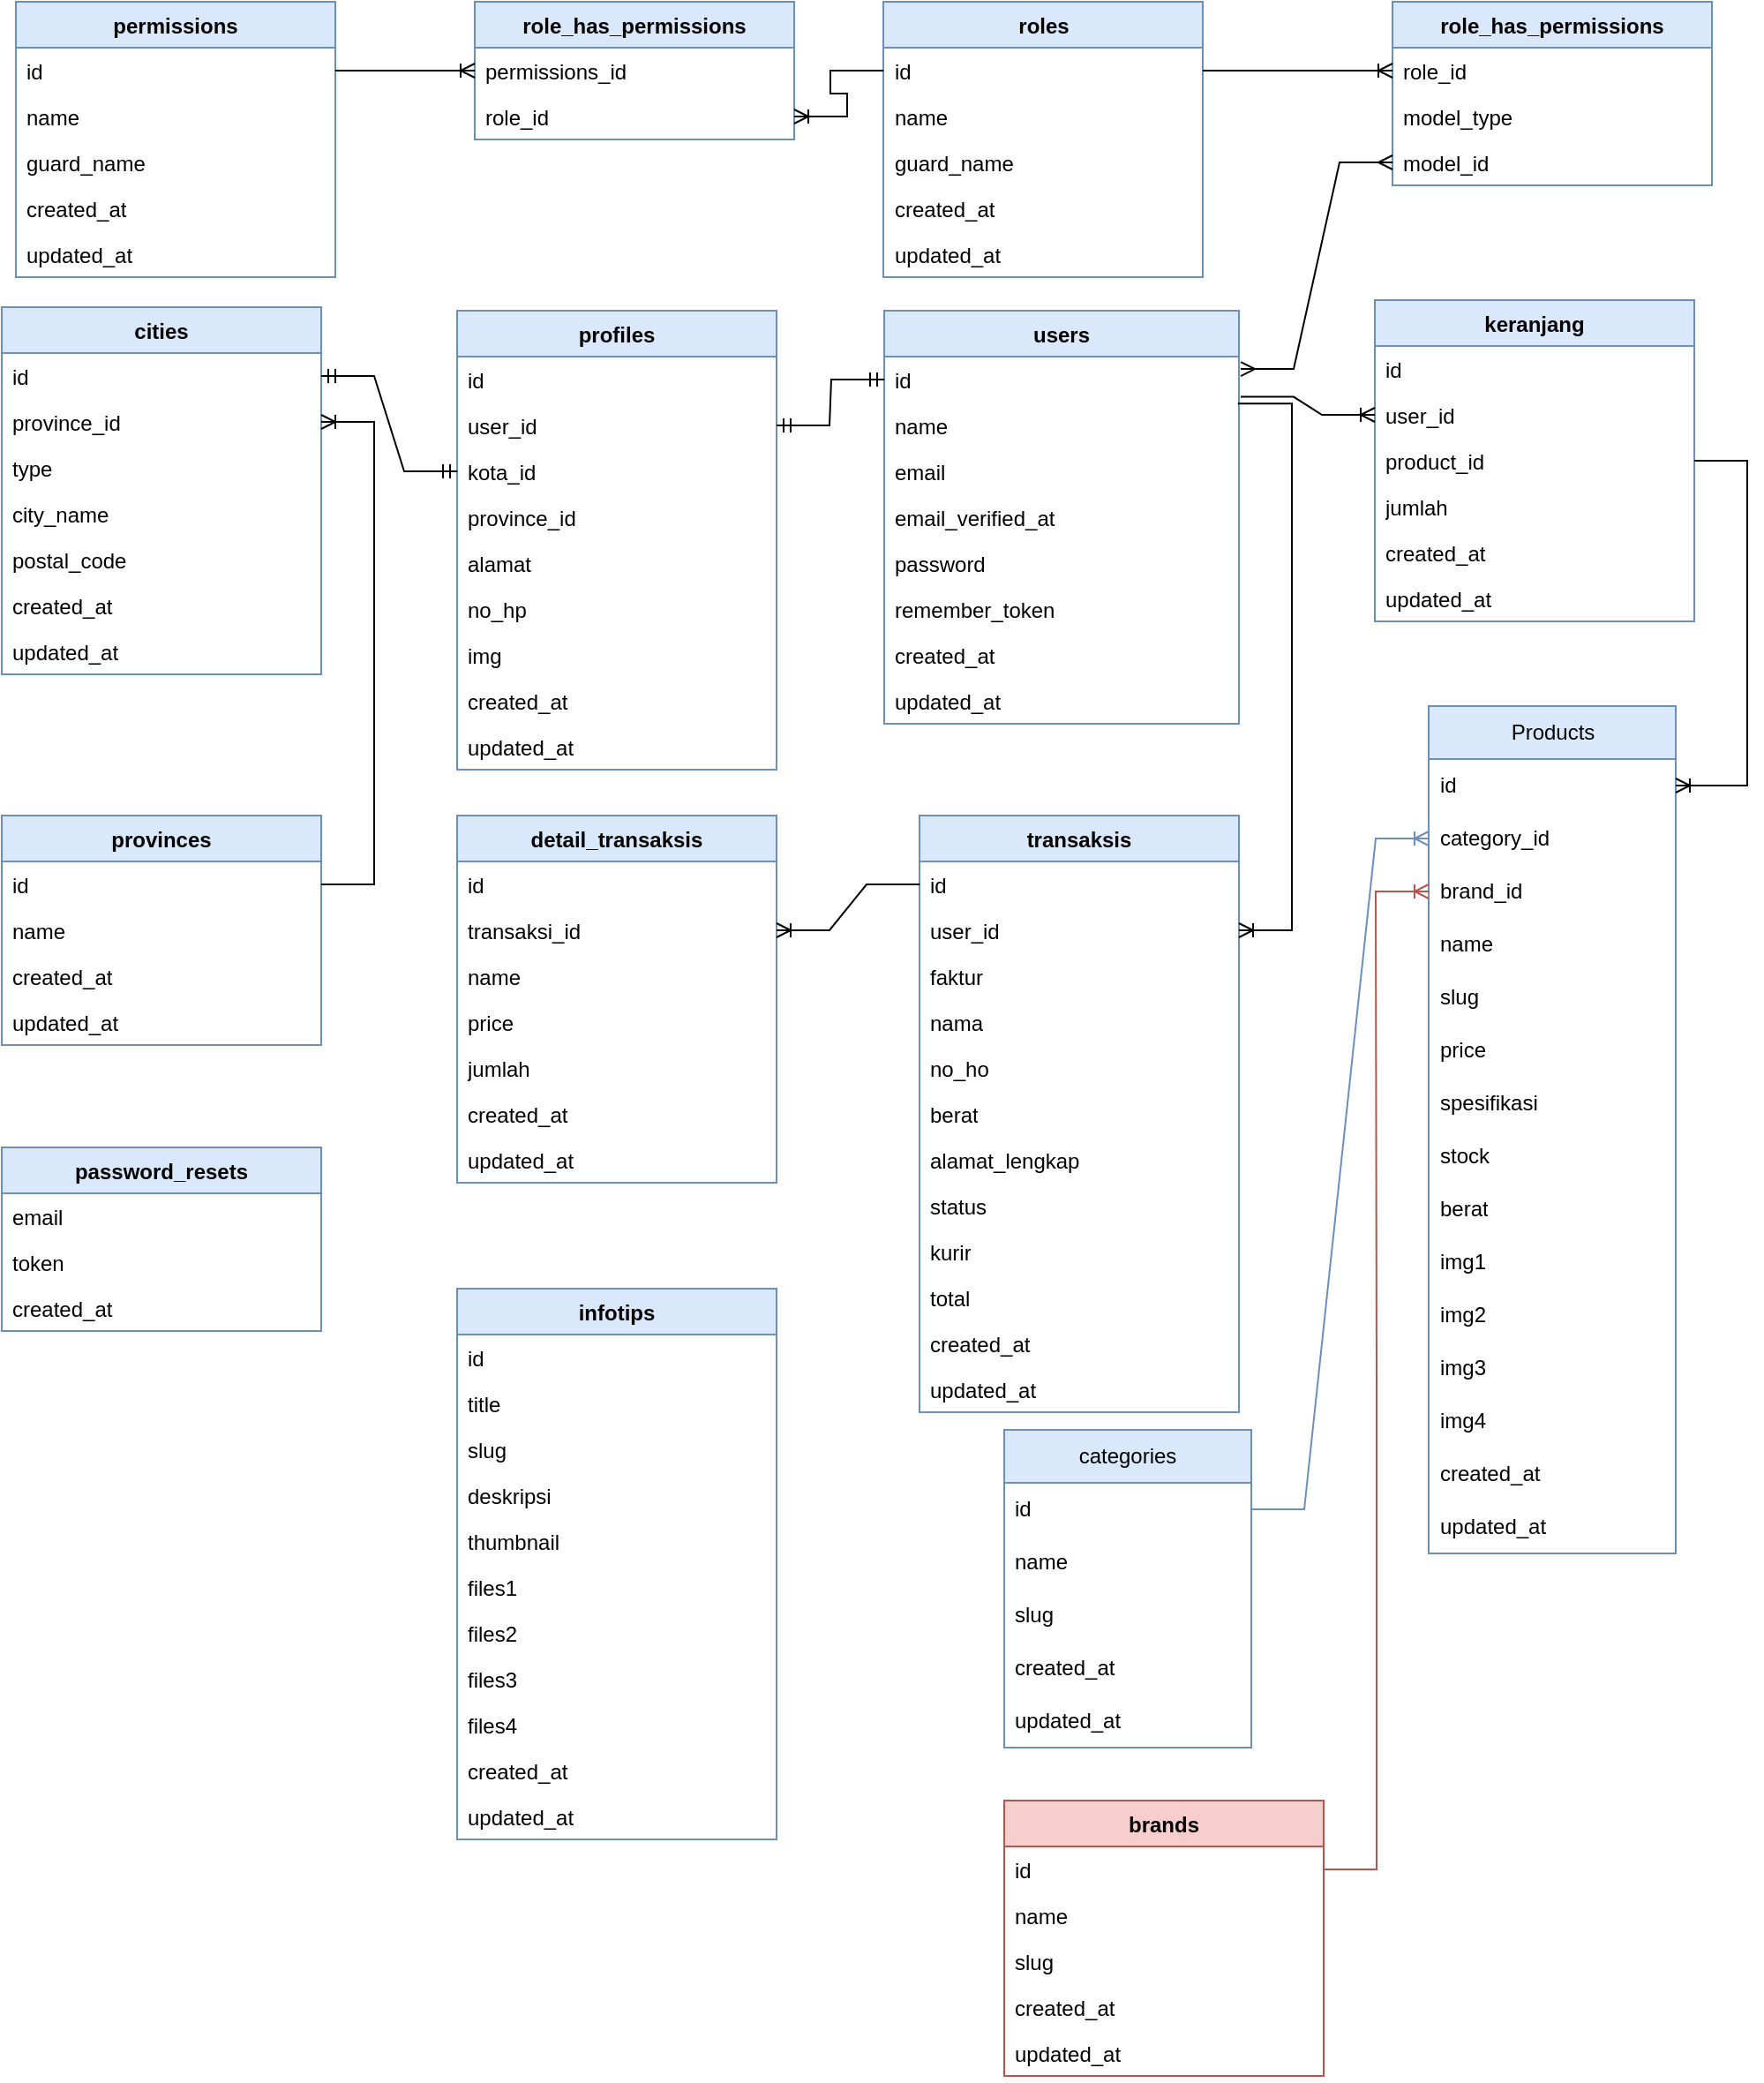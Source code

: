 <mxfile version="21.6.2" type="github" pages="2">
  <diagram id="C5RBs43oDa-KdzZeNtuy" name="erd">
    <mxGraphModel dx="1313" dy="1927" grid="1" gridSize="10" guides="1" tooltips="1" connect="1" arrows="1" fold="1" page="1" pageScale="1" pageWidth="827" pageHeight="1169" math="0" shadow="0">
      <root>
        <mxCell id="WIyWlLk6GJQsqaUBKTNV-0" />
        <mxCell id="WIyWlLk6GJQsqaUBKTNV-1" parent="WIyWlLk6GJQsqaUBKTNV-0" />
        <mxCell id="t1YEUWC0Ey2fPe6ZNpDe-0" value="categories" style="swimlane;fontStyle=0;childLayout=stackLayout;horizontal=1;startSize=30;horizontalStack=0;resizeParent=1;resizeParentMax=0;resizeLast=0;collapsible=1;marginBottom=0;whiteSpace=wrap;html=1;fillColor=#dae8fc;strokeColor=#6c8ebf;" parent="WIyWlLk6GJQsqaUBKTNV-1" vertex="1">
          <mxGeometry x="570" y="640" width="140" height="180" as="geometry" />
        </mxCell>
        <mxCell id="t1YEUWC0Ey2fPe6ZNpDe-1" value="id" style="text;strokeColor=none;fillColor=none;align=left;verticalAlign=middle;spacingLeft=4;spacingRight=4;overflow=hidden;points=[[0,0.5],[1,0.5]];portConstraint=eastwest;rotatable=0;whiteSpace=wrap;html=1;" parent="t1YEUWC0Ey2fPe6ZNpDe-0" vertex="1">
          <mxGeometry y="30" width="140" height="30" as="geometry" />
        </mxCell>
        <mxCell id="t1YEUWC0Ey2fPe6ZNpDe-2" value="name" style="text;strokeColor=none;fillColor=none;align=left;verticalAlign=middle;spacingLeft=4;spacingRight=4;overflow=hidden;points=[[0,0.5],[1,0.5]];portConstraint=eastwest;rotatable=0;whiteSpace=wrap;html=1;" parent="t1YEUWC0Ey2fPe6ZNpDe-0" vertex="1">
          <mxGeometry y="60" width="140" height="30" as="geometry" />
        </mxCell>
        <mxCell id="t1YEUWC0Ey2fPe6ZNpDe-3" value="slug" style="text;strokeColor=none;fillColor=none;align=left;verticalAlign=middle;spacingLeft=4;spacingRight=4;overflow=hidden;points=[[0,0.5],[1,0.5]];portConstraint=eastwest;rotatable=0;whiteSpace=wrap;html=1;" parent="t1YEUWC0Ey2fPe6ZNpDe-0" vertex="1">
          <mxGeometry y="90" width="140" height="30" as="geometry" />
        </mxCell>
        <mxCell id="t1YEUWC0Ey2fPe6ZNpDe-4" value="created_at" style="text;strokeColor=none;fillColor=none;align=left;verticalAlign=middle;spacingLeft=4;spacingRight=4;overflow=hidden;points=[[0,0.5],[1,0.5]];portConstraint=eastwest;rotatable=0;whiteSpace=wrap;html=1;" parent="t1YEUWC0Ey2fPe6ZNpDe-0" vertex="1">
          <mxGeometry y="120" width="140" height="30" as="geometry" />
        </mxCell>
        <mxCell id="t1YEUWC0Ey2fPe6ZNpDe-5" value="updated_at" style="text;strokeColor=none;fillColor=none;align=left;verticalAlign=middle;spacingLeft=4;spacingRight=4;overflow=hidden;points=[[0,0.5],[1,0.5]];portConstraint=eastwest;rotatable=0;whiteSpace=wrap;html=1;" parent="t1YEUWC0Ey2fPe6ZNpDe-0" vertex="1">
          <mxGeometry y="150" width="140" height="30" as="geometry" />
        </mxCell>
        <mxCell id="t1YEUWC0Ey2fPe6ZNpDe-6" value="Products" style="swimlane;fontStyle=0;childLayout=stackLayout;horizontal=1;startSize=30;horizontalStack=0;resizeParent=1;resizeParentMax=0;resizeLast=0;collapsible=1;marginBottom=0;whiteSpace=wrap;html=1;fillColor=#dae8fc;strokeColor=#6c8ebf;" parent="WIyWlLk6GJQsqaUBKTNV-1" vertex="1">
          <mxGeometry x="810.5" y="230" width="140" height="480" as="geometry" />
        </mxCell>
        <mxCell id="t1YEUWC0Ey2fPe6ZNpDe-7" value="id" style="text;strokeColor=none;fillColor=none;align=left;verticalAlign=middle;spacingLeft=4;spacingRight=4;overflow=hidden;points=[[0,0.5],[1,0.5]];portConstraint=eastwest;rotatable=0;whiteSpace=wrap;html=1;" parent="t1YEUWC0Ey2fPe6ZNpDe-6" vertex="1">
          <mxGeometry y="30" width="140" height="30" as="geometry" />
        </mxCell>
        <mxCell id="t1YEUWC0Ey2fPe6ZNpDe-8" value="category_id" style="text;strokeColor=none;fillColor=none;align=left;verticalAlign=middle;spacingLeft=4;spacingRight=4;overflow=hidden;points=[[0,0.5],[1,0.5]];portConstraint=eastwest;rotatable=0;whiteSpace=wrap;html=1;" parent="t1YEUWC0Ey2fPe6ZNpDe-6" vertex="1">
          <mxGeometry y="60" width="140" height="30" as="geometry" />
        </mxCell>
        <mxCell id="t1YEUWC0Ey2fPe6ZNpDe-9" value="brand_id" style="text;strokeColor=none;fillColor=none;align=left;verticalAlign=middle;spacingLeft=4;spacingRight=4;overflow=hidden;points=[[0,0.5],[1,0.5]];portConstraint=eastwest;rotatable=0;whiteSpace=wrap;html=1;" parent="t1YEUWC0Ey2fPe6ZNpDe-6" vertex="1">
          <mxGeometry y="90" width="140" height="30" as="geometry" />
        </mxCell>
        <mxCell id="t1YEUWC0Ey2fPe6ZNpDe-10" value="name" style="text;strokeColor=none;fillColor=none;align=left;verticalAlign=middle;spacingLeft=4;spacingRight=4;overflow=hidden;points=[[0,0.5],[1,0.5]];portConstraint=eastwest;rotatable=0;whiteSpace=wrap;html=1;" parent="t1YEUWC0Ey2fPe6ZNpDe-6" vertex="1">
          <mxGeometry y="120" width="140" height="30" as="geometry" />
        </mxCell>
        <mxCell id="t1YEUWC0Ey2fPe6ZNpDe-11" value="slug" style="text;strokeColor=none;fillColor=none;align=left;verticalAlign=middle;spacingLeft=4;spacingRight=4;overflow=hidden;points=[[0,0.5],[1,0.5]];portConstraint=eastwest;rotatable=0;whiteSpace=wrap;html=1;" parent="t1YEUWC0Ey2fPe6ZNpDe-6" vertex="1">
          <mxGeometry y="150" width="140" height="30" as="geometry" />
        </mxCell>
        <mxCell id="t1YEUWC0Ey2fPe6ZNpDe-12" value="price" style="text;strokeColor=none;fillColor=none;align=left;verticalAlign=middle;spacingLeft=4;spacingRight=4;overflow=hidden;points=[[0,0.5],[1,0.5]];portConstraint=eastwest;rotatable=0;whiteSpace=wrap;html=1;" parent="t1YEUWC0Ey2fPe6ZNpDe-6" vertex="1">
          <mxGeometry y="180" width="140" height="30" as="geometry" />
        </mxCell>
        <mxCell id="t1YEUWC0Ey2fPe6ZNpDe-13" value="spesifikasi" style="text;strokeColor=none;fillColor=none;align=left;verticalAlign=middle;spacingLeft=4;spacingRight=4;overflow=hidden;points=[[0,0.5],[1,0.5]];portConstraint=eastwest;rotatable=0;whiteSpace=wrap;html=1;" parent="t1YEUWC0Ey2fPe6ZNpDe-6" vertex="1">
          <mxGeometry y="210" width="140" height="30" as="geometry" />
        </mxCell>
        <mxCell id="t1YEUWC0Ey2fPe6ZNpDe-14" value="stock" style="text;strokeColor=none;fillColor=none;align=left;verticalAlign=middle;spacingLeft=4;spacingRight=4;overflow=hidden;points=[[0,0.5],[1,0.5]];portConstraint=eastwest;rotatable=0;whiteSpace=wrap;html=1;" parent="t1YEUWC0Ey2fPe6ZNpDe-6" vertex="1">
          <mxGeometry y="240" width="140" height="30" as="geometry" />
        </mxCell>
        <mxCell id="t1YEUWC0Ey2fPe6ZNpDe-15" value="berat" style="text;strokeColor=none;fillColor=none;align=left;verticalAlign=middle;spacingLeft=4;spacingRight=4;overflow=hidden;points=[[0,0.5],[1,0.5]];portConstraint=eastwest;rotatable=0;whiteSpace=wrap;html=1;" parent="t1YEUWC0Ey2fPe6ZNpDe-6" vertex="1">
          <mxGeometry y="270" width="140" height="30" as="geometry" />
        </mxCell>
        <mxCell id="t1YEUWC0Ey2fPe6ZNpDe-16" value="img1" style="text;strokeColor=none;fillColor=none;align=left;verticalAlign=middle;spacingLeft=4;spacingRight=4;overflow=hidden;points=[[0,0.5],[1,0.5]];portConstraint=eastwest;rotatable=0;whiteSpace=wrap;html=1;" parent="t1YEUWC0Ey2fPe6ZNpDe-6" vertex="1">
          <mxGeometry y="300" width="140" height="30" as="geometry" />
        </mxCell>
        <mxCell id="t1YEUWC0Ey2fPe6ZNpDe-17" value="img2" style="text;strokeColor=none;fillColor=none;align=left;verticalAlign=middle;spacingLeft=4;spacingRight=4;overflow=hidden;points=[[0,0.5],[1,0.5]];portConstraint=eastwest;rotatable=0;whiteSpace=wrap;html=1;" parent="t1YEUWC0Ey2fPe6ZNpDe-6" vertex="1">
          <mxGeometry y="330" width="140" height="30" as="geometry" />
        </mxCell>
        <mxCell id="t1YEUWC0Ey2fPe6ZNpDe-18" value="img3" style="text;strokeColor=none;fillColor=none;align=left;verticalAlign=middle;spacingLeft=4;spacingRight=4;overflow=hidden;points=[[0,0.5],[1,0.5]];portConstraint=eastwest;rotatable=0;whiteSpace=wrap;html=1;" parent="t1YEUWC0Ey2fPe6ZNpDe-6" vertex="1">
          <mxGeometry y="360" width="140" height="30" as="geometry" />
        </mxCell>
        <mxCell id="t1YEUWC0Ey2fPe6ZNpDe-19" value="img4" style="text;strokeColor=none;fillColor=none;align=left;verticalAlign=middle;spacingLeft=4;spacingRight=4;overflow=hidden;points=[[0,0.5],[1,0.5]];portConstraint=eastwest;rotatable=0;whiteSpace=wrap;html=1;" parent="t1YEUWC0Ey2fPe6ZNpDe-6" vertex="1">
          <mxGeometry y="390" width="140" height="30" as="geometry" />
        </mxCell>
        <mxCell id="t1YEUWC0Ey2fPe6ZNpDe-20" value="created_at" style="text;strokeColor=none;fillColor=none;align=left;verticalAlign=middle;spacingLeft=4;spacingRight=4;overflow=hidden;points=[[0,0.5],[1,0.5]];portConstraint=eastwest;rotatable=0;whiteSpace=wrap;html=1;" parent="t1YEUWC0Ey2fPe6ZNpDe-6" vertex="1">
          <mxGeometry y="420" width="140" height="30" as="geometry" />
        </mxCell>
        <mxCell id="t1YEUWC0Ey2fPe6ZNpDe-21" value="updated_at" style="text;strokeColor=none;fillColor=none;align=left;verticalAlign=middle;spacingLeft=4;spacingRight=4;overflow=hidden;points=[[0,0.5],[1,0.5]];portConstraint=eastwest;rotatable=0;whiteSpace=wrap;html=1;" parent="t1YEUWC0Ey2fPe6ZNpDe-6" vertex="1">
          <mxGeometry y="450" width="140" height="30" as="geometry" />
        </mxCell>
        <mxCell id="NbUKhu7Z80dS_t6CwLB7-10" value="" style="edgeStyle=entityRelationEdgeStyle;fontSize=12;html=1;endArrow=ERoneToMany;rounded=0;fillColor=#dae8fc;strokeColor=#6c8ebf;" edge="1" parent="WIyWlLk6GJQsqaUBKTNV-1" source="t1YEUWC0Ey2fPe6ZNpDe-1" target="t1YEUWC0Ey2fPe6ZNpDe-8">
          <mxGeometry width="100" height="100" relative="1" as="geometry">
            <mxPoint x="793" y="470" as="sourcePoint" />
            <mxPoint x="893" y="370" as="targetPoint" />
          </mxGeometry>
        </mxCell>
        <mxCell id="zUrMYcHDypvcWxiflEr3-0" value="brands" style="swimlane;fontStyle=1;align=center;verticalAlign=top;childLayout=stackLayout;horizontal=1;startSize=26;horizontalStack=0;resizeParent=1;resizeParentMax=0;resizeLast=0;collapsible=1;marginBottom=0;whiteSpace=wrap;html=1;fillColor=#f8cecc;strokeColor=#b85450;" vertex="1" parent="WIyWlLk6GJQsqaUBKTNV-1">
          <mxGeometry x="570" y="850" width="181" height="156" as="geometry" />
        </mxCell>
        <mxCell id="zUrMYcHDypvcWxiflEr3-1" value="id" style="text;strokeColor=none;fillColor=none;align=left;verticalAlign=top;spacingLeft=4;spacingRight=4;overflow=hidden;rotatable=0;points=[[0,0.5],[1,0.5]];portConstraint=eastwest;whiteSpace=wrap;html=1;" vertex="1" parent="zUrMYcHDypvcWxiflEr3-0">
          <mxGeometry y="26" width="181" height="26" as="geometry" />
        </mxCell>
        <mxCell id="zUrMYcHDypvcWxiflEr3-2" value="name" style="text;strokeColor=none;fillColor=none;align=left;verticalAlign=top;spacingLeft=4;spacingRight=4;overflow=hidden;rotatable=0;points=[[0,0.5],[1,0.5]];portConstraint=eastwest;whiteSpace=wrap;html=1;" vertex="1" parent="zUrMYcHDypvcWxiflEr3-0">
          <mxGeometry y="52" width="181" height="26" as="geometry" />
        </mxCell>
        <mxCell id="zUrMYcHDypvcWxiflEr3-3" value="slug" style="text;strokeColor=none;fillColor=none;align=left;verticalAlign=top;spacingLeft=4;spacingRight=4;overflow=hidden;rotatable=0;points=[[0,0.5],[1,0.5]];portConstraint=eastwest;whiteSpace=wrap;html=1;" vertex="1" parent="zUrMYcHDypvcWxiflEr3-0">
          <mxGeometry y="78" width="181" height="26" as="geometry" />
        </mxCell>
        <mxCell id="zUrMYcHDypvcWxiflEr3-4" value="created_at" style="text;strokeColor=none;fillColor=none;align=left;verticalAlign=top;spacingLeft=4;spacingRight=4;overflow=hidden;rotatable=0;points=[[0,0.5],[1,0.5]];portConstraint=eastwest;whiteSpace=wrap;html=1;" vertex="1" parent="zUrMYcHDypvcWxiflEr3-0">
          <mxGeometry y="104" width="181" height="26" as="geometry" />
        </mxCell>
        <mxCell id="zUrMYcHDypvcWxiflEr3-5" value="updated_at" style="text;strokeColor=none;fillColor=none;align=left;verticalAlign=top;spacingLeft=4;spacingRight=4;overflow=hidden;rotatable=0;points=[[0,0.5],[1,0.5]];portConstraint=eastwest;whiteSpace=wrap;html=1;" vertex="1" parent="zUrMYcHDypvcWxiflEr3-0">
          <mxGeometry y="130" width="181" height="26" as="geometry" />
        </mxCell>
        <mxCell id="WJk2E3MaFBV2OWUBCjsf-0" value="profiles" style="swimlane;fontStyle=1;align=center;verticalAlign=top;childLayout=stackLayout;horizontal=1;startSize=26;horizontalStack=0;resizeParent=1;resizeParentMax=0;resizeLast=0;collapsible=1;marginBottom=0;whiteSpace=wrap;html=1;fillColor=#dae8fc;strokeColor=#6c8ebf;" vertex="1" parent="WIyWlLk6GJQsqaUBKTNV-1">
          <mxGeometry x="260" y="6" width="181" height="260" as="geometry" />
        </mxCell>
        <mxCell id="WJk2E3MaFBV2OWUBCjsf-1" value="id" style="text;strokeColor=none;fillColor=none;align=left;verticalAlign=top;spacingLeft=4;spacingRight=4;overflow=hidden;rotatable=0;points=[[0,0.5],[1,0.5]];portConstraint=eastwest;whiteSpace=wrap;html=1;" vertex="1" parent="WJk2E3MaFBV2OWUBCjsf-0">
          <mxGeometry y="26" width="181" height="26" as="geometry" />
        </mxCell>
        <mxCell id="WJk2E3MaFBV2OWUBCjsf-2" value="user_id" style="text;strokeColor=none;fillColor=none;align=left;verticalAlign=top;spacingLeft=4;spacingRight=4;overflow=hidden;rotatable=0;points=[[0,0.5],[1,0.5]];portConstraint=eastwest;whiteSpace=wrap;html=1;" vertex="1" parent="WJk2E3MaFBV2OWUBCjsf-0">
          <mxGeometry y="52" width="181" height="26" as="geometry" />
        </mxCell>
        <mxCell id="WJk2E3MaFBV2OWUBCjsf-3" value="kota_id" style="text;strokeColor=none;fillColor=none;align=left;verticalAlign=top;spacingLeft=4;spacingRight=4;overflow=hidden;rotatable=0;points=[[0,0.5],[1,0.5]];portConstraint=eastwest;whiteSpace=wrap;html=1;" vertex="1" parent="WJk2E3MaFBV2OWUBCjsf-0">
          <mxGeometry y="78" width="181" height="26" as="geometry" />
        </mxCell>
        <mxCell id="WJk2E3MaFBV2OWUBCjsf-4" value="province_id" style="text;strokeColor=none;fillColor=none;align=left;verticalAlign=top;spacingLeft=4;spacingRight=4;overflow=hidden;rotatable=0;points=[[0,0.5],[1,0.5]];portConstraint=eastwest;whiteSpace=wrap;html=1;" vertex="1" parent="WJk2E3MaFBV2OWUBCjsf-0">
          <mxGeometry y="104" width="181" height="26" as="geometry" />
        </mxCell>
        <mxCell id="WJk2E3MaFBV2OWUBCjsf-5" value="alamat" style="text;strokeColor=none;fillColor=none;align=left;verticalAlign=top;spacingLeft=4;spacingRight=4;overflow=hidden;rotatable=0;points=[[0,0.5],[1,0.5]];portConstraint=eastwest;whiteSpace=wrap;html=1;" vertex="1" parent="WJk2E3MaFBV2OWUBCjsf-0">
          <mxGeometry y="130" width="181" height="26" as="geometry" />
        </mxCell>
        <mxCell id="WJk2E3MaFBV2OWUBCjsf-6" value="no_hp" style="text;strokeColor=none;fillColor=none;align=left;verticalAlign=top;spacingLeft=4;spacingRight=4;overflow=hidden;rotatable=0;points=[[0,0.5],[1,0.5]];portConstraint=eastwest;whiteSpace=wrap;html=1;" vertex="1" parent="WJk2E3MaFBV2OWUBCjsf-0">
          <mxGeometry y="156" width="181" height="26" as="geometry" />
        </mxCell>
        <mxCell id="WJk2E3MaFBV2OWUBCjsf-7" value="img" style="text;strokeColor=none;fillColor=none;align=left;verticalAlign=top;spacingLeft=4;spacingRight=4;overflow=hidden;rotatable=0;points=[[0,0.5],[1,0.5]];portConstraint=eastwest;whiteSpace=wrap;html=1;" vertex="1" parent="WJk2E3MaFBV2OWUBCjsf-0">
          <mxGeometry y="182" width="181" height="26" as="geometry" />
        </mxCell>
        <mxCell id="WJk2E3MaFBV2OWUBCjsf-8" value="created_at" style="text;strokeColor=none;fillColor=none;align=left;verticalAlign=top;spacingLeft=4;spacingRight=4;overflow=hidden;rotatable=0;points=[[0,0.5],[1,0.5]];portConstraint=eastwest;whiteSpace=wrap;html=1;" vertex="1" parent="WJk2E3MaFBV2OWUBCjsf-0">
          <mxGeometry y="208" width="181" height="26" as="geometry" />
        </mxCell>
        <mxCell id="WJk2E3MaFBV2OWUBCjsf-9" value="updated_at" style="text;strokeColor=none;fillColor=none;align=left;verticalAlign=top;spacingLeft=4;spacingRight=4;overflow=hidden;rotatable=0;points=[[0,0.5],[1,0.5]];portConstraint=eastwest;whiteSpace=wrap;html=1;" vertex="1" parent="WJk2E3MaFBV2OWUBCjsf-0">
          <mxGeometry y="234" width="181" height="26" as="geometry" />
        </mxCell>
        <mxCell id="WJk2E3MaFBV2OWUBCjsf-15" value="users" style="swimlane;fontStyle=1;align=center;verticalAlign=top;childLayout=stackLayout;horizontal=1;startSize=26;horizontalStack=0;resizeParent=1;resizeParentMax=0;resizeLast=0;collapsible=1;marginBottom=0;whiteSpace=wrap;html=1;fillColor=#dae8fc;strokeColor=#6c8ebf;" vertex="1" parent="WIyWlLk6GJQsqaUBKTNV-1">
          <mxGeometry x="502" y="6" width="201" height="234" as="geometry" />
        </mxCell>
        <mxCell id="WJk2E3MaFBV2OWUBCjsf-16" value="id" style="text;strokeColor=none;fillColor=none;align=left;verticalAlign=top;spacingLeft=4;spacingRight=4;overflow=hidden;rotatable=0;points=[[0,0.5],[1,0.5]];portConstraint=eastwest;whiteSpace=wrap;html=1;" vertex="1" parent="WJk2E3MaFBV2OWUBCjsf-15">
          <mxGeometry y="26" width="201" height="26" as="geometry" />
        </mxCell>
        <mxCell id="WJk2E3MaFBV2OWUBCjsf-17" value="name" style="text;strokeColor=none;fillColor=none;align=left;verticalAlign=top;spacingLeft=4;spacingRight=4;overflow=hidden;rotatable=0;points=[[0,0.5],[1,0.5]];portConstraint=eastwest;whiteSpace=wrap;html=1;" vertex="1" parent="WJk2E3MaFBV2OWUBCjsf-15">
          <mxGeometry y="52" width="201" height="26" as="geometry" />
        </mxCell>
        <mxCell id="WJk2E3MaFBV2OWUBCjsf-18" value="email" style="text;strokeColor=none;fillColor=none;align=left;verticalAlign=top;spacingLeft=4;spacingRight=4;overflow=hidden;rotatable=0;points=[[0,0.5],[1,0.5]];portConstraint=eastwest;whiteSpace=wrap;html=1;" vertex="1" parent="WJk2E3MaFBV2OWUBCjsf-15">
          <mxGeometry y="78" width="201" height="26" as="geometry" />
        </mxCell>
        <mxCell id="WJk2E3MaFBV2OWUBCjsf-19" value="email_verified_at" style="text;strokeColor=none;fillColor=none;align=left;verticalAlign=top;spacingLeft=4;spacingRight=4;overflow=hidden;rotatable=0;points=[[0,0.5],[1,0.5]];portConstraint=eastwest;whiteSpace=wrap;html=1;" vertex="1" parent="WJk2E3MaFBV2OWUBCjsf-15">
          <mxGeometry y="104" width="201" height="26" as="geometry" />
        </mxCell>
        <mxCell id="WJk2E3MaFBV2OWUBCjsf-20" value="password" style="text;strokeColor=none;fillColor=none;align=left;verticalAlign=top;spacingLeft=4;spacingRight=4;overflow=hidden;rotatable=0;points=[[0,0.5],[1,0.5]];portConstraint=eastwest;whiteSpace=wrap;html=1;" vertex="1" parent="WJk2E3MaFBV2OWUBCjsf-15">
          <mxGeometry y="130" width="201" height="26" as="geometry" />
        </mxCell>
        <mxCell id="WJk2E3MaFBV2OWUBCjsf-21" value="remember_token" style="text;strokeColor=none;fillColor=none;align=left;verticalAlign=top;spacingLeft=4;spacingRight=4;overflow=hidden;rotatable=0;points=[[0,0.5],[1,0.5]];portConstraint=eastwest;whiteSpace=wrap;html=1;" vertex="1" parent="WJk2E3MaFBV2OWUBCjsf-15">
          <mxGeometry y="156" width="201" height="26" as="geometry" />
        </mxCell>
        <mxCell id="WJk2E3MaFBV2OWUBCjsf-22" value="created_at" style="text;strokeColor=none;fillColor=none;align=left;verticalAlign=top;spacingLeft=4;spacingRight=4;overflow=hidden;rotatable=0;points=[[0,0.5],[1,0.5]];portConstraint=eastwest;whiteSpace=wrap;html=1;" vertex="1" parent="WJk2E3MaFBV2OWUBCjsf-15">
          <mxGeometry y="182" width="201" height="26" as="geometry" />
        </mxCell>
        <mxCell id="WJk2E3MaFBV2OWUBCjsf-23" value="updated_at" style="text;strokeColor=none;fillColor=none;align=left;verticalAlign=top;spacingLeft=4;spacingRight=4;overflow=hidden;rotatable=0;points=[[0,0.5],[1,0.5]];portConstraint=eastwest;whiteSpace=wrap;html=1;" vertex="1" parent="WJk2E3MaFBV2OWUBCjsf-15">
          <mxGeometry y="208" width="201" height="26" as="geometry" />
        </mxCell>
        <mxCell id="WJk2E3MaFBV2OWUBCjsf-27" value="keranjang" style="swimlane;fontStyle=1;align=center;verticalAlign=top;childLayout=stackLayout;horizontal=1;startSize=26;horizontalStack=0;resizeParent=1;resizeParentMax=0;resizeLast=0;collapsible=1;marginBottom=0;whiteSpace=wrap;html=1;fillColor=#dae8fc;strokeColor=#6c8ebf;" vertex="1" parent="WIyWlLk6GJQsqaUBKTNV-1">
          <mxGeometry x="780" width="181" height="182" as="geometry" />
        </mxCell>
        <mxCell id="WJk2E3MaFBV2OWUBCjsf-28" value="id" style="text;strokeColor=none;fillColor=none;align=left;verticalAlign=top;spacingLeft=4;spacingRight=4;overflow=hidden;rotatable=0;points=[[0,0.5],[1,0.5]];portConstraint=eastwest;whiteSpace=wrap;html=1;" vertex="1" parent="WJk2E3MaFBV2OWUBCjsf-27">
          <mxGeometry y="26" width="181" height="26" as="geometry" />
        </mxCell>
        <mxCell id="WJk2E3MaFBV2OWUBCjsf-29" value="user_id" style="text;strokeColor=none;fillColor=none;align=left;verticalAlign=top;spacingLeft=4;spacingRight=4;overflow=hidden;rotatable=0;points=[[0,0.5],[1,0.5]];portConstraint=eastwest;whiteSpace=wrap;html=1;" vertex="1" parent="WJk2E3MaFBV2OWUBCjsf-27">
          <mxGeometry y="52" width="181" height="26" as="geometry" />
        </mxCell>
        <mxCell id="WJk2E3MaFBV2OWUBCjsf-30" value="product_id" style="text;strokeColor=none;fillColor=none;align=left;verticalAlign=top;spacingLeft=4;spacingRight=4;overflow=hidden;rotatable=0;points=[[0,0.5],[1,0.5]];portConstraint=eastwest;whiteSpace=wrap;html=1;" vertex="1" parent="WJk2E3MaFBV2OWUBCjsf-27">
          <mxGeometry y="78" width="181" height="26" as="geometry" />
        </mxCell>
        <mxCell id="WJk2E3MaFBV2OWUBCjsf-31" value="jumlah" style="text;strokeColor=none;fillColor=none;align=left;verticalAlign=top;spacingLeft=4;spacingRight=4;overflow=hidden;rotatable=0;points=[[0,0.5],[1,0.5]];portConstraint=eastwest;whiteSpace=wrap;html=1;" vertex="1" parent="WJk2E3MaFBV2OWUBCjsf-27">
          <mxGeometry y="104" width="181" height="26" as="geometry" />
        </mxCell>
        <mxCell id="WJk2E3MaFBV2OWUBCjsf-32" value="created_at" style="text;strokeColor=none;fillColor=none;align=left;verticalAlign=top;spacingLeft=4;spacingRight=4;overflow=hidden;rotatable=0;points=[[0,0.5],[1,0.5]];portConstraint=eastwest;whiteSpace=wrap;html=1;" vertex="1" parent="WJk2E3MaFBV2OWUBCjsf-27">
          <mxGeometry y="130" width="181" height="26" as="geometry" />
        </mxCell>
        <mxCell id="WJk2E3MaFBV2OWUBCjsf-33" value="updated_at" style="text;strokeColor=none;fillColor=none;align=left;verticalAlign=top;spacingLeft=4;spacingRight=4;overflow=hidden;rotatable=0;points=[[0,0.5],[1,0.5]];portConstraint=eastwest;whiteSpace=wrap;html=1;" vertex="1" parent="WJk2E3MaFBV2OWUBCjsf-27">
          <mxGeometry y="156" width="181" height="26" as="geometry" />
        </mxCell>
        <mxCell id="WJk2E3MaFBV2OWUBCjsf-54" value="cities" style="swimlane;fontStyle=1;align=center;verticalAlign=top;childLayout=stackLayout;horizontal=1;startSize=26;horizontalStack=0;resizeParent=1;resizeParentMax=0;resizeLast=0;collapsible=1;marginBottom=0;whiteSpace=wrap;html=1;fillColor=#dae8fc;strokeColor=#6c8ebf;" vertex="1" parent="WIyWlLk6GJQsqaUBKTNV-1">
          <mxGeometry x="2" y="4" width="181" height="208" as="geometry" />
        </mxCell>
        <mxCell id="WJk2E3MaFBV2OWUBCjsf-55" value="id" style="text;strokeColor=none;fillColor=none;align=left;verticalAlign=top;spacingLeft=4;spacingRight=4;overflow=hidden;rotatable=0;points=[[0,0.5],[1,0.5]];portConstraint=eastwest;whiteSpace=wrap;html=1;" vertex="1" parent="WJk2E3MaFBV2OWUBCjsf-54">
          <mxGeometry y="26" width="181" height="26" as="geometry" />
        </mxCell>
        <mxCell id="WJk2E3MaFBV2OWUBCjsf-56" value="province_id" style="text;strokeColor=none;fillColor=none;align=left;verticalAlign=top;spacingLeft=4;spacingRight=4;overflow=hidden;rotatable=0;points=[[0,0.5],[1,0.5]];portConstraint=eastwest;whiteSpace=wrap;html=1;" vertex="1" parent="WJk2E3MaFBV2OWUBCjsf-54">
          <mxGeometry y="52" width="181" height="26" as="geometry" />
        </mxCell>
        <mxCell id="WJk2E3MaFBV2OWUBCjsf-57" value="type" style="text;strokeColor=none;fillColor=none;align=left;verticalAlign=top;spacingLeft=4;spacingRight=4;overflow=hidden;rotatable=0;points=[[0,0.5],[1,0.5]];portConstraint=eastwest;whiteSpace=wrap;html=1;" vertex="1" parent="WJk2E3MaFBV2OWUBCjsf-54">
          <mxGeometry y="78" width="181" height="26" as="geometry" />
        </mxCell>
        <mxCell id="WJk2E3MaFBV2OWUBCjsf-58" value="city_name" style="text;strokeColor=none;fillColor=none;align=left;verticalAlign=top;spacingLeft=4;spacingRight=4;overflow=hidden;rotatable=0;points=[[0,0.5],[1,0.5]];portConstraint=eastwest;whiteSpace=wrap;html=1;" vertex="1" parent="WJk2E3MaFBV2OWUBCjsf-54">
          <mxGeometry y="104" width="181" height="26" as="geometry" />
        </mxCell>
        <mxCell id="WJk2E3MaFBV2OWUBCjsf-59" value="postal_code" style="text;strokeColor=none;fillColor=none;align=left;verticalAlign=top;spacingLeft=4;spacingRight=4;overflow=hidden;rotatable=0;points=[[0,0.5],[1,0.5]];portConstraint=eastwest;whiteSpace=wrap;html=1;" vertex="1" parent="WJk2E3MaFBV2OWUBCjsf-54">
          <mxGeometry y="130" width="181" height="26" as="geometry" />
        </mxCell>
        <mxCell id="WJk2E3MaFBV2OWUBCjsf-60" value="created_at" style="text;strokeColor=none;fillColor=none;align=left;verticalAlign=top;spacingLeft=4;spacingRight=4;overflow=hidden;rotatable=0;points=[[0,0.5],[1,0.5]];portConstraint=eastwest;whiteSpace=wrap;html=1;" vertex="1" parent="WJk2E3MaFBV2OWUBCjsf-54">
          <mxGeometry y="156" width="181" height="26" as="geometry" />
        </mxCell>
        <mxCell id="WJk2E3MaFBV2OWUBCjsf-61" value="updated_at" style="text;strokeColor=none;fillColor=none;align=left;verticalAlign=top;spacingLeft=4;spacingRight=4;overflow=hidden;rotatable=0;points=[[0,0.5],[1,0.5]];portConstraint=eastwest;whiteSpace=wrap;html=1;" vertex="1" parent="WJk2E3MaFBV2OWUBCjsf-54">
          <mxGeometry y="182" width="181" height="26" as="geometry" />
        </mxCell>
        <mxCell id="WJk2E3MaFBV2OWUBCjsf-80" value="infotips" style="swimlane;fontStyle=1;align=center;verticalAlign=top;childLayout=stackLayout;horizontal=1;startSize=26;horizontalStack=0;resizeParent=1;resizeParentMax=0;resizeLast=0;collapsible=1;marginBottom=0;whiteSpace=wrap;html=1;fillColor=#dae8fc;strokeColor=#6c8ebf;" vertex="1" parent="WIyWlLk6GJQsqaUBKTNV-1">
          <mxGeometry x="260" y="560" width="181" height="312" as="geometry" />
        </mxCell>
        <mxCell id="WJk2E3MaFBV2OWUBCjsf-81" value="id" style="text;strokeColor=none;fillColor=none;align=left;verticalAlign=top;spacingLeft=4;spacingRight=4;overflow=hidden;rotatable=0;points=[[0,0.5],[1,0.5]];portConstraint=eastwest;whiteSpace=wrap;html=1;" vertex="1" parent="WJk2E3MaFBV2OWUBCjsf-80">
          <mxGeometry y="26" width="181" height="26" as="geometry" />
        </mxCell>
        <mxCell id="WJk2E3MaFBV2OWUBCjsf-82" value="title" style="text;strokeColor=none;fillColor=none;align=left;verticalAlign=top;spacingLeft=4;spacingRight=4;overflow=hidden;rotatable=0;points=[[0,0.5],[1,0.5]];portConstraint=eastwest;whiteSpace=wrap;html=1;" vertex="1" parent="WJk2E3MaFBV2OWUBCjsf-80">
          <mxGeometry y="52" width="181" height="26" as="geometry" />
        </mxCell>
        <mxCell id="WJk2E3MaFBV2OWUBCjsf-83" value="slug" style="text;strokeColor=none;fillColor=none;align=left;verticalAlign=top;spacingLeft=4;spacingRight=4;overflow=hidden;rotatable=0;points=[[0,0.5],[1,0.5]];portConstraint=eastwest;whiteSpace=wrap;html=1;" vertex="1" parent="WJk2E3MaFBV2OWUBCjsf-80">
          <mxGeometry y="78" width="181" height="26" as="geometry" />
        </mxCell>
        <mxCell id="WJk2E3MaFBV2OWUBCjsf-84" value="deskripsi" style="text;strokeColor=none;fillColor=none;align=left;verticalAlign=top;spacingLeft=4;spacingRight=4;overflow=hidden;rotatable=0;points=[[0,0.5],[1,0.5]];portConstraint=eastwest;whiteSpace=wrap;html=1;" vertex="1" parent="WJk2E3MaFBV2OWUBCjsf-80">
          <mxGeometry y="104" width="181" height="26" as="geometry" />
        </mxCell>
        <mxCell id="WJk2E3MaFBV2OWUBCjsf-85" value="thumbnail" style="text;strokeColor=none;fillColor=none;align=left;verticalAlign=top;spacingLeft=4;spacingRight=4;overflow=hidden;rotatable=0;points=[[0,0.5],[1,0.5]];portConstraint=eastwest;whiteSpace=wrap;html=1;" vertex="1" parent="WJk2E3MaFBV2OWUBCjsf-80">
          <mxGeometry y="130" width="181" height="26" as="geometry" />
        </mxCell>
        <mxCell id="WJk2E3MaFBV2OWUBCjsf-86" value="files1" style="text;strokeColor=none;fillColor=none;align=left;verticalAlign=top;spacingLeft=4;spacingRight=4;overflow=hidden;rotatable=0;points=[[0,0.5],[1,0.5]];portConstraint=eastwest;whiteSpace=wrap;html=1;" vertex="1" parent="WJk2E3MaFBV2OWUBCjsf-80">
          <mxGeometry y="156" width="181" height="26" as="geometry" />
        </mxCell>
        <mxCell id="WJk2E3MaFBV2OWUBCjsf-87" value="files2" style="text;strokeColor=none;fillColor=none;align=left;verticalAlign=top;spacingLeft=4;spacingRight=4;overflow=hidden;rotatable=0;points=[[0,0.5],[1,0.5]];portConstraint=eastwest;whiteSpace=wrap;html=1;" vertex="1" parent="WJk2E3MaFBV2OWUBCjsf-80">
          <mxGeometry y="182" width="181" height="26" as="geometry" />
        </mxCell>
        <mxCell id="WJk2E3MaFBV2OWUBCjsf-88" value="files3" style="text;strokeColor=none;fillColor=none;align=left;verticalAlign=top;spacingLeft=4;spacingRight=4;overflow=hidden;rotatable=0;points=[[0,0.5],[1,0.5]];portConstraint=eastwest;whiteSpace=wrap;html=1;" vertex="1" parent="WJk2E3MaFBV2OWUBCjsf-80">
          <mxGeometry y="208" width="181" height="26" as="geometry" />
        </mxCell>
        <mxCell id="WJk2E3MaFBV2OWUBCjsf-89" value="files4" style="text;strokeColor=none;fillColor=none;align=left;verticalAlign=top;spacingLeft=4;spacingRight=4;overflow=hidden;rotatable=0;points=[[0,0.5],[1,0.5]];portConstraint=eastwest;whiteSpace=wrap;html=1;" vertex="1" parent="WJk2E3MaFBV2OWUBCjsf-80">
          <mxGeometry y="234" width="181" height="26" as="geometry" />
        </mxCell>
        <mxCell id="WJk2E3MaFBV2OWUBCjsf-90" value="created_at" style="text;strokeColor=none;fillColor=none;align=left;verticalAlign=top;spacingLeft=4;spacingRight=4;overflow=hidden;rotatable=0;points=[[0,0.5],[1,0.5]];portConstraint=eastwest;whiteSpace=wrap;html=1;" vertex="1" parent="WJk2E3MaFBV2OWUBCjsf-80">
          <mxGeometry y="260" width="181" height="26" as="geometry" />
        </mxCell>
        <mxCell id="WJk2E3MaFBV2OWUBCjsf-91" value="updated_at" style="text;strokeColor=none;fillColor=none;align=left;verticalAlign=top;spacingLeft=4;spacingRight=4;overflow=hidden;rotatable=0;points=[[0,0.5],[1,0.5]];portConstraint=eastwest;whiteSpace=wrap;html=1;" vertex="1" parent="WJk2E3MaFBV2OWUBCjsf-80">
          <mxGeometry y="286" width="181" height="26" as="geometry" />
        </mxCell>
        <mxCell id="WJk2E3MaFBV2OWUBCjsf-94" value="transaksis" style="swimlane;fontStyle=1;align=center;verticalAlign=top;childLayout=stackLayout;horizontal=1;startSize=26;horizontalStack=0;resizeParent=1;resizeParentMax=0;resizeLast=0;collapsible=1;marginBottom=0;whiteSpace=wrap;html=1;fillColor=#dae8fc;strokeColor=#6c8ebf;" vertex="1" parent="WIyWlLk6GJQsqaUBKTNV-1">
          <mxGeometry x="522" y="292" width="181" height="338" as="geometry" />
        </mxCell>
        <mxCell id="WJk2E3MaFBV2OWUBCjsf-95" value="id" style="text;strokeColor=none;fillColor=none;align=left;verticalAlign=top;spacingLeft=4;spacingRight=4;overflow=hidden;rotatable=0;points=[[0,0.5],[1,0.5]];portConstraint=eastwest;whiteSpace=wrap;html=1;" vertex="1" parent="WJk2E3MaFBV2OWUBCjsf-94">
          <mxGeometry y="26" width="181" height="26" as="geometry" />
        </mxCell>
        <mxCell id="WJk2E3MaFBV2OWUBCjsf-96" value="user_id" style="text;strokeColor=none;fillColor=none;align=left;verticalAlign=top;spacingLeft=4;spacingRight=4;overflow=hidden;rotatable=0;points=[[0,0.5],[1,0.5]];portConstraint=eastwest;whiteSpace=wrap;html=1;" vertex="1" parent="WJk2E3MaFBV2OWUBCjsf-94">
          <mxGeometry y="52" width="181" height="26" as="geometry" />
        </mxCell>
        <mxCell id="WJk2E3MaFBV2OWUBCjsf-97" value="faktur" style="text;strokeColor=none;fillColor=none;align=left;verticalAlign=top;spacingLeft=4;spacingRight=4;overflow=hidden;rotatable=0;points=[[0,0.5],[1,0.5]];portConstraint=eastwest;whiteSpace=wrap;html=1;" vertex="1" parent="WJk2E3MaFBV2OWUBCjsf-94">
          <mxGeometry y="78" width="181" height="26" as="geometry" />
        </mxCell>
        <mxCell id="WJk2E3MaFBV2OWUBCjsf-98" value="nama" style="text;strokeColor=none;fillColor=none;align=left;verticalAlign=top;spacingLeft=4;spacingRight=4;overflow=hidden;rotatable=0;points=[[0,0.5],[1,0.5]];portConstraint=eastwest;whiteSpace=wrap;html=1;" vertex="1" parent="WJk2E3MaFBV2OWUBCjsf-94">
          <mxGeometry y="104" width="181" height="26" as="geometry" />
        </mxCell>
        <mxCell id="WJk2E3MaFBV2OWUBCjsf-99" value="no_ho" style="text;strokeColor=none;fillColor=none;align=left;verticalAlign=top;spacingLeft=4;spacingRight=4;overflow=hidden;rotatable=0;points=[[0,0.5],[1,0.5]];portConstraint=eastwest;whiteSpace=wrap;html=1;" vertex="1" parent="WJk2E3MaFBV2OWUBCjsf-94">
          <mxGeometry y="130" width="181" height="26" as="geometry" />
        </mxCell>
        <mxCell id="WJk2E3MaFBV2OWUBCjsf-100" value="berat" style="text;strokeColor=none;fillColor=none;align=left;verticalAlign=top;spacingLeft=4;spacingRight=4;overflow=hidden;rotatable=0;points=[[0,0.5],[1,0.5]];portConstraint=eastwest;whiteSpace=wrap;html=1;" vertex="1" parent="WJk2E3MaFBV2OWUBCjsf-94">
          <mxGeometry y="156" width="181" height="26" as="geometry" />
        </mxCell>
        <mxCell id="WJk2E3MaFBV2OWUBCjsf-101" value="alamat_lengkap" style="text;strokeColor=none;fillColor=none;align=left;verticalAlign=top;spacingLeft=4;spacingRight=4;overflow=hidden;rotatable=0;points=[[0,0.5],[1,0.5]];portConstraint=eastwest;whiteSpace=wrap;html=1;" vertex="1" parent="WJk2E3MaFBV2OWUBCjsf-94">
          <mxGeometry y="182" width="181" height="26" as="geometry" />
        </mxCell>
        <mxCell id="WJk2E3MaFBV2OWUBCjsf-102" value="status" style="text;strokeColor=none;fillColor=none;align=left;verticalAlign=top;spacingLeft=4;spacingRight=4;overflow=hidden;rotatable=0;points=[[0,0.5],[1,0.5]];portConstraint=eastwest;whiteSpace=wrap;html=1;" vertex="1" parent="WJk2E3MaFBV2OWUBCjsf-94">
          <mxGeometry y="208" width="181" height="26" as="geometry" />
        </mxCell>
        <mxCell id="WJk2E3MaFBV2OWUBCjsf-103" value="kurir" style="text;strokeColor=none;fillColor=none;align=left;verticalAlign=top;spacingLeft=4;spacingRight=4;overflow=hidden;rotatable=0;points=[[0,0.5],[1,0.5]];portConstraint=eastwest;whiteSpace=wrap;html=1;" vertex="1" parent="WJk2E3MaFBV2OWUBCjsf-94">
          <mxGeometry y="234" width="181" height="26" as="geometry" />
        </mxCell>
        <mxCell id="WJk2E3MaFBV2OWUBCjsf-104" value="total" style="text;strokeColor=none;fillColor=none;align=left;verticalAlign=top;spacingLeft=4;spacingRight=4;overflow=hidden;rotatable=0;points=[[0,0.5],[1,0.5]];portConstraint=eastwest;whiteSpace=wrap;html=1;" vertex="1" parent="WJk2E3MaFBV2OWUBCjsf-94">
          <mxGeometry y="260" width="181" height="26" as="geometry" />
        </mxCell>
        <mxCell id="WJk2E3MaFBV2OWUBCjsf-105" value="created_at" style="text;strokeColor=none;fillColor=none;align=left;verticalAlign=top;spacingLeft=4;spacingRight=4;overflow=hidden;rotatable=0;points=[[0,0.5],[1,0.5]];portConstraint=eastwest;whiteSpace=wrap;html=1;" vertex="1" parent="WJk2E3MaFBV2OWUBCjsf-94">
          <mxGeometry y="286" width="181" height="26" as="geometry" />
        </mxCell>
        <mxCell id="WJk2E3MaFBV2OWUBCjsf-106" value="updated_at" style="text;strokeColor=none;fillColor=none;align=left;verticalAlign=top;spacingLeft=4;spacingRight=4;overflow=hidden;rotatable=0;points=[[0,0.5],[1,0.5]];portConstraint=eastwest;whiteSpace=wrap;html=1;" vertex="1" parent="WJk2E3MaFBV2OWUBCjsf-94">
          <mxGeometry y="312" width="181" height="26" as="geometry" />
        </mxCell>
        <mxCell id="WJk2E3MaFBV2OWUBCjsf-112" value="detail_transaksis" style="swimlane;fontStyle=1;align=center;verticalAlign=top;childLayout=stackLayout;horizontal=1;startSize=26;horizontalStack=0;resizeParent=1;resizeParentMax=0;resizeLast=0;collapsible=1;marginBottom=0;whiteSpace=wrap;html=1;fillColor=#dae8fc;strokeColor=#6c8ebf;" vertex="1" parent="WIyWlLk6GJQsqaUBKTNV-1">
          <mxGeometry x="260" y="292" width="181" height="208" as="geometry" />
        </mxCell>
        <mxCell id="WJk2E3MaFBV2OWUBCjsf-113" value="id" style="text;strokeColor=none;fillColor=none;align=left;verticalAlign=top;spacingLeft=4;spacingRight=4;overflow=hidden;rotatable=0;points=[[0,0.5],[1,0.5]];portConstraint=eastwest;whiteSpace=wrap;html=1;" vertex="1" parent="WJk2E3MaFBV2OWUBCjsf-112">
          <mxGeometry y="26" width="181" height="26" as="geometry" />
        </mxCell>
        <mxCell id="WJk2E3MaFBV2OWUBCjsf-114" value="transaksi_id" style="text;strokeColor=none;fillColor=none;align=left;verticalAlign=top;spacingLeft=4;spacingRight=4;overflow=hidden;rotatable=0;points=[[0,0.5],[1,0.5]];portConstraint=eastwest;whiteSpace=wrap;html=1;" vertex="1" parent="WJk2E3MaFBV2OWUBCjsf-112">
          <mxGeometry y="52" width="181" height="26" as="geometry" />
        </mxCell>
        <mxCell id="WJk2E3MaFBV2OWUBCjsf-115" value="name" style="text;strokeColor=none;fillColor=none;align=left;verticalAlign=top;spacingLeft=4;spacingRight=4;overflow=hidden;rotatable=0;points=[[0,0.5],[1,0.5]];portConstraint=eastwest;whiteSpace=wrap;html=1;" vertex="1" parent="WJk2E3MaFBV2OWUBCjsf-112">
          <mxGeometry y="78" width="181" height="26" as="geometry" />
        </mxCell>
        <mxCell id="WJk2E3MaFBV2OWUBCjsf-116" value="price" style="text;strokeColor=none;fillColor=none;align=left;verticalAlign=top;spacingLeft=4;spacingRight=4;overflow=hidden;rotatable=0;points=[[0,0.5],[1,0.5]];portConstraint=eastwest;whiteSpace=wrap;html=1;" vertex="1" parent="WJk2E3MaFBV2OWUBCjsf-112">
          <mxGeometry y="104" width="181" height="26" as="geometry" />
        </mxCell>
        <mxCell id="WJk2E3MaFBV2OWUBCjsf-117" value="jumlah" style="text;strokeColor=none;fillColor=none;align=left;verticalAlign=top;spacingLeft=4;spacingRight=4;overflow=hidden;rotatable=0;points=[[0,0.5],[1,0.5]];portConstraint=eastwest;whiteSpace=wrap;html=1;" vertex="1" parent="WJk2E3MaFBV2OWUBCjsf-112">
          <mxGeometry y="130" width="181" height="26" as="geometry" />
        </mxCell>
        <mxCell id="WJk2E3MaFBV2OWUBCjsf-118" value="created_at" style="text;strokeColor=none;fillColor=none;align=left;verticalAlign=top;spacingLeft=4;spacingRight=4;overflow=hidden;rotatable=0;points=[[0,0.5],[1,0.5]];portConstraint=eastwest;whiteSpace=wrap;html=1;" vertex="1" parent="WJk2E3MaFBV2OWUBCjsf-112">
          <mxGeometry y="156" width="181" height="26" as="geometry" />
        </mxCell>
        <mxCell id="WJk2E3MaFBV2OWUBCjsf-119" value="updated_at" style="text;strokeColor=none;fillColor=none;align=left;verticalAlign=top;spacingLeft=4;spacingRight=4;overflow=hidden;rotatable=0;points=[[0,0.5],[1,0.5]];portConstraint=eastwest;whiteSpace=wrap;html=1;" vertex="1" parent="WJk2E3MaFBV2OWUBCjsf-112">
          <mxGeometry y="182" width="181" height="26" as="geometry" />
        </mxCell>
        <mxCell id="WJk2E3MaFBV2OWUBCjsf-124" value="provinces" style="swimlane;fontStyle=1;align=center;verticalAlign=top;childLayout=stackLayout;horizontal=1;startSize=26;horizontalStack=0;resizeParent=1;resizeParentMax=0;resizeLast=0;collapsible=1;marginBottom=0;whiteSpace=wrap;html=1;fillColor=#dae8fc;strokeColor=#6c8ebf;" vertex="1" parent="WIyWlLk6GJQsqaUBKTNV-1">
          <mxGeometry x="2" y="292" width="181" height="130" as="geometry" />
        </mxCell>
        <mxCell id="WJk2E3MaFBV2OWUBCjsf-125" value="id" style="text;strokeColor=none;fillColor=none;align=left;verticalAlign=top;spacingLeft=4;spacingRight=4;overflow=hidden;rotatable=0;points=[[0,0.5],[1,0.5]];portConstraint=eastwest;whiteSpace=wrap;html=1;" vertex="1" parent="WJk2E3MaFBV2OWUBCjsf-124">
          <mxGeometry y="26" width="181" height="26" as="geometry" />
        </mxCell>
        <mxCell id="WJk2E3MaFBV2OWUBCjsf-126" value="name" style="text;strokeColor=none;fillColor=none;align=left;verticalAlign=top;spacingLeft=4;spacingRight=4;overflow=hidden;rotatable=0;points=[[0,0.5],[1,0.5]];portConstraint=eastwest;whiteSpace=wrap;html=1;" vertex="1" parent="WJk2E3MaFBV2OWUBCjsf-124">
          <mxGeometry y="52" width="181" height="26" as="geometry" />
        </mxCell>
        <mxCell id="WJk2E3MaFBV2OWUBCjsf-127" value="created_at" style="text;strokeColor=none;fillColor=none;align=left;verticalAlign=top;spacingLeft=4;spacingRight=4;overflow=hidden;rotatable=0;points=[[0,0.5],[1,0.5]];portConstraint=eastwest;whiteSpace=wrap;html=1;" vertex="1" parent="WJk2E3MaFBV2OWUBCjsf-124">
          <mxGeometry y="78" width="181" height="26" as="geometry" />
        </mxCell>
        <mxCell id="WJk2E3MaFBV2OWUBCjsf-128" value="updated_at" style="text;strokeColor=none;fillColor=none;align=left;verticalAlign=top;spacingLeft=4;spacingRight=4;overflow=hidden;rotatable=0;points=[[0,0.5],[1,0.5]];portConstraint=eastwest;whiteSpace=wrap;html=1;" vertex="1" parent="WJk2E3MaFBV2OWUBCjsf-124">
          <mxGeometry y="104" width="181" height="26" as="geometry" />
        </mxCell>
        <mxCell id="WJk2E3MaFBV2OWUBCjsf-131" value="permissions" style="swimlane;fontStyle=1;align=center;verticalAlign=top;childLayout=stackLayout;horizontal=1;startSize=26;horizontalStack=0;resizeParent=1;resizeParentMax=0;resizeLast=0;collapsible=1;marginBottom=0;whiteSpace=wrap;html=1;fillColor=#dae8fc;strokeColor=#6c8ebf;" vertex="1" parent="WIyWlLk6GJQsqaUBKTNV-1">
          <mxGeometry x="10" y="-169" width="181" height="156" as="geometry" />
        </mxCell>
        <mxCell id="WJk2E3MaFBV2OWUBCjsf-132" value="id" style="text;strokeColor=none;fillColor=none;align=left;verticalAlign=top;spacingLeft=4;spacingRight=4;overflow=hidden;rotatable=0;points=[[0,0.5],[1,0.5]];portConstraint=eastwest;whiteSpace=wrap;html=1;" vertex="1" parent="WJk2E3MaFBV2OWUBCjsf-131">
          <mxGeometry y="26" width="181" height="26" as="geometry" />
        </mxCell>
        <mxCell id="WJk2E3MaFBV2OWUBCjsf-133" value="name" style="text;strokeColor=none;fillColor=none;align=left;verticalAlign=top;spacingLeft=4;spacingRight=4;overflow=hidden;rotatable=0;points=[[0,0.5],[1,0.5]];portConstraint=eastwest;whiteSpace=wrap;html=1;" vertex="1" parent="WJk2E3MaFBV2OWUBCjsf-131">
          <mxGeometry y="52" width="181" height="26" as="geometry" />
        </mxCell>
        <mxCell id="WJk2E3MaFBV2OWUBCjsf-134" value="guard_name" style="text;strokeColor=none;fillColor=none;align=left;verticalAlign=top;spacingLeft=4;spacingRight=4;overflow=hidden;rotatable=0;points=[[0,0.5],[1,0.5]];portConstraint=eastwest;whiteSpace=wrap;html=1;" vertex="1" parent="WJk2E3MaFBV2OWUBCjsf-131">
          <mxGeometry y="78" width="181" height="26" as="geometry" />
        </mxCell>
        <mxCell id="WJk2E3MaFBV2OWUBCjsf-135" value="created_at" style="text;strokeColor=none;fillColor=none;align=left;verticalAlign=top;spacingLeft=4;spacingRight=4;overflow=hidden;rotatable=0;points=[[0,0.5],[1,0.5]];portConstraint=eastwest;whiteSpace=wrap;html=1;" vertex="1" parent="WJk2E3MaFBV2OWUBCjsf-131">
          <mxGeometry y="104" width="181" height="26" as="geometry" />
        </mxCell>
        <mxCell id="WJk2E3MaFBV2OWUBCjsf-136" value="updated_at" style="text;strokeColor=none;fillColor=none;align=left;verticalAlign=top;spacingLeft=4;spacingRight=4;overflow=hidden;rotatable=0;points=[[0,0.5],[1,0.5]];portConstraint=eastwest;whiteSpace=wrap;html=1;" vertex="1" parent="WJk2E3MaFBV2OWUBCjsf-131">
          <mxGeometry y="130" width="181" height="26" as="geometry" />
        </mxCell>
        <mxCell id="WJk2E3MaFBV2OWUBCjsf-139" value="role_has_permissions" style="swimlane;fontStyle=1;align=center;verticalAlign=top;childLayout=stackLayout;horizontal=1;startSize=26;horizontalStack=0;resizeParent=1;resizeParentMax=0;resizeLast=0;collapsible=1;marginBottom=0;whiteSpace=wrap;html=1;fillColor=#dae8fc;strokeColor=#6c8ebf;" vertex="1" parent="WIyWlLk6GJQsqaUBKTNV-1">
          <mxGeometry x="270" y="-169" width="181" height="78" as="geometry" />
        </mxCell>
        <mxCell id="WJk2E3MaFBV2OWUBCjsf-140" value="permissions_id" style="text;strokeColor=none;fillColor=none;align=left;verticalAlign=top;spacingLeft=4;spacingRight=4;overflow=hidden;rotatable=0;points=[[0,0.5],[1,0.5]];portConstraint=eastwest;whiteSpace=wrap;html=1;" vertex="1" parent="WJk2E3MaFBV2OWUBCjsf-139">
          <mxGeometry y="26" width="181" height="26" as="geometry" />
        </mxCell>
        <mxCell id="WJk2E3MaFBV2OWUBCjsf-141" value="role_id" style="text;strokeColor=none;fillColor=none;align=left;verticalAlign=top;spacingLeft=4;spacingRight=4;overflow=hidden;rotatable=0;points=[[0,0.5],[1,0.5]];portConstraint=eastwest;whiteSpace=wrap;html=1;" vertex="1" parent="WJk2E3MaFBV2OWUBCjsf-139">
          <mxGeometry y="52" width="181" height="26" as="geometry" />
        </mxCell>
        <mxCell id="WJk2E3MaFBV2OWUBCjsf-144" value="roles" style="swimlane;fontStyle=1;align=center;verticalAlign=top;childLayout=stackLayout;horizontal=1;startSize=26;horizontalStack=0;resizeParent=1;resizeParentMax=0;resizeLast=0;collapsible=1;marginBottom=0;whiteSpace=wrap;html=1;fillColor=#dae8fc;strokeColor=#6c8ebf;" vertex="1" parent="WIyWlLk6GJQsqaUBKTNV-1">
          <mxGeometry x="501.5" y="-169" width="181" height="156" as="geometry" />
        </mxCell>
        <mxCell id="WJk2E3MaFBV2OWUBCjsf-145" value="id" style="text;strokeColor=none;fillColor=none;align=left;verticalAlign=top;spacingLeft=4;spacingRight=4;overflow=hidden;rotatable=0;points=[[0,0.5],[1,0.5]];portConstraint=eastwest;whiteSpace=wrap;html=1;" vertex="1" parent="WJk2E3MaFBV2OWUBCjsf-144">
          <mxGeometry y="26" width="181" height="26" as="geometry" />
        </mxCell>
        <mxCell id="WJk2E3MaFBV2OWUBCjsf-146" value="name" style="text;strokeColor=none;fillColor=none;align=left;verticalAlign=top;spacingLeft=4;spacingRight=4;overflow=hidden;rotatable=0;points=[[0,0.5],[1,0.5]];portConstraint=eastwest;whiteSpace=wrap;html=1;" vertex="1" parent="WJk2E3MaFBV2OWUBCjsf-144">
          <mxGeometry y="52" width="181" height="26" as="geometry" />
        </mxCell>
        <mxCell id="WJk2E3MaFBV2OWUBCjsf-147" value="guard_name" style="text;strokeColor=none;fillColor=none;align=left;verticalAlign=top;spacingLeft=4;spacingRight=4;overflow=hidden;rotatable=0;points=[[0,0.5],[1,0.5]];portConstraint=eastwest;whiteSpace=wrap;html=1;" vertex="1" parent="WJk2E3MaFBV2OWUBCjsf-144">
          <mxGeometry y="78" width="181" height="26" as="geometry" />
        </mxCell>
        <mxCell id="WJk2E3MaFBV2OWUBCjsf-148" value="created_at" style="text;strokeColor=none;fillColor=none;align=left;verticalAlign=top;spacingLeft=4;spacingRight=4;overflow=hidden;rotatable=0;points=[[0,0.5],[1,0.5]];portConstraint=eastwest;whiteSpace=wrap;html=1;" vertex="1" parent="WJk2E3MaFBV2OWUBCjsf-144">
          <mxGeometry y="104" width="181" height="26" as="geometry" />
        </mxCell>
        <mxCell id="WJk2E3MaFBV2OWUBCjsf-149" value="updated_at" style="text;strokeColor=none;fillColor=none;align=left;verticalAlign=top;spacingLeft=4;spacingRight=4;overflow=hidden;rotatable=0;points=[[0,0.5],[1,0.5]];portConstraint=eastwest;whiteSpace=wrap;html=1;" vertex="1" parent="WJk2E3MaFBV2OWUBCjsf-144">
          <mxGeometry y="130" width="181" height="26" as="geometry" />
        </mxCell>
        <mxCell id="WJk2E3MaFBV2OWUBCjsf-152" value="role_has_permissions" style="swimlane;fontStyle=1;align=center;verticalAlign=top;childLayout=stackLayout;horizontal=1;startSize=26;horizontalStack=0;resizeParent=1;resizeParentMax=0;resizeLast=0;collapsible=1;marginBottom=0;whiteSpace=wrap;html=1;fillColor=#dae8fc;strokeColor=#6c8ebf;" vertex="1" parent="WIyWlLk6GJQsqaUBKTNV-1">
          <mxGeometry x="790" y="-169" width="181" height="104" as="geometry" />
        </mxCell>
        <mxCell id="WJk2E3MaFBV2OWUBCjsf-153" value="role_id" style="text;strokeColor=none;fillColor=none;align=left;verticalAlign=top;spacingLeft=4;spacingRight=4;overflow=hidden;rotatable=0;points=[[0,0.5],[1,0.5]];portConstraint=eastwest;whiteSpace=wrap;html=1;" vertex="1" parent="WJk2E3MaFBV2OWUBCjsf-152">
          <mxGeometry y="26" width="181" height="26" as="geometry" />
        </mxCell>
        <mxCell id="WJk2E3MaFBV2OWUBCjsf-154" value="model_type" style="text;strokeColor=none;fillColor=none;align=left;verticalAlign=top;spacingLeft=4;spacingRight=4;overflow=hidden;rotatable=0;points=[[0,0.5],[1,0.5]];portConstraint=eastwest;whiteSpace=wrap;html=1;" vertex="1" parent="WJk2E3MaFBV2OWUBCjsf-152">
          <mxGeometry y="52" width="181" height="26" as="geometry" />
        </mxCell>
        <mxCell id="WJk2E3MaFBV2OWUBCjsf-155" value="model_id" style="text;strokeColor=none;fillColor=none;align=left;verticalAlign=top;spacingLeft=4;spacingRight=4;overflow=hidden;rotatable=0;points=[[0,0.5],[1,0.5]];portConstraint=eastwest;whiteSpace=wrap;html=1;" vertex="1" parent="WJk2E3MaFBV2OWUBCjsf-152">
          <mxGeometry y="78" width="181" height="26" as="geometry" />
        </mxCell>
        <mxCell id="WJk2E3MaFBV2OWUBCjsf-158" value="password_resets" style="swimlane;fontStyle=1;align=center;verticalAlign=top;childLayout=stackLayout;horizontal=1;startSize=26;horizontalStack=0;resizeParent=1;resizeParentMax=0;resizeLast=0;collapsible=1;marginBottom=0;whiteSpace=wrap;html=1;fillColor=#dae8fc;strokeColor=#6c8ebf;" vertex="1" parent="WIyWlLk6GJQsqaUBKTNV-1">
          <mxGeometry x="2" y="480" width="181" height="104" as="geometry" />
        </mxCell>
        <mxCell id="WJk2E3MaFBV2OWUBCjsf-159" value="email" style="text;strokeColor=none;fillColor=none;align=left;verticalAlign=top;spacingLeft=4;spacingRight=4;overflow=hidden;rotatable=0;points=[[0,0.5],[1,0.5]];portConstraint=eastwest;whiteSpace=wrap;html=1;" vertex="1" parent="WJk2E3MaFBV2OWUBCjsf-158">
          <mxGeometry y="26" width="181" height="26" as="geometry" />
        </mxCell>
        <mxCell id="WJk2E3MaFBV2OWUBCjsf-160" value="token" style="text;strokeColor=none;fillColor=none;align=left;verticalAlign=top;spacingLeft=4;spacingRight=4;overflow=hidden;rotatable=0;points=[[0,0.5],[1,0.5]];portConstraint=eastwest;whiteSpace=wrap;html=1;" vertex="1" parent="WJk2E3MaFBV2OWUBCjsf-158">
          <mxGeometry y="52" width="181" height="26" as="geometry" />
        </mxCell>
        <mxCell id="WJk2E3MaFBV2OWUBCjsf-161" value="created_at" style="text;strokeColor=none;fillColor=none;align=left;verticalAlign=top;spacingLeft=4;spacingRight=4;overflow=hidden;rotatable=0;points=[[0,0.5],[1,0.5]];portConstraint=eastwest;whiteSpace=wrap;html=1;" vertex="1" parent="WJk2E3MaFBV2OWUBCjsf-158">
          <mxGeometry y="78" width="181" height="26" as="geometry" />
        </mxCell>
        <mxCell id="WJk2E3MaFBV2OWUBCjsf-182" value="" style="edgeStyle=entityRelationEdgeStyle;fontSize=12;html=1;endArrow=ERoneToMany;rounded=0;exitX=1.005;exitY=0.876;exitDx=0;exitDy=0;exitPerimeter=0;" edge="1" parent="WIyWlLk6GJQsqaUBKTNV-1" source="WJk2E3MaFBV2OWUBCjsf-16" target="WJk2E3MaFBV2OWUBCjsf-29">
          <mxGeometry width="100" height="100" relative="1" as="geometry">
            <mxPoint x="770" y="-20" as="sourcePoint" />
            <mxPoint x="870" y="-120" as="targetPoint" />
          </mxGeometry>
        </mxCell>
        <mxCell id="WJk2E3MaFBV2OWUBCjsf-184" value="" style="edgeStyle=entityRelationEdgeStyle;fontSize=12;html=1;endArrow=ERmandOne;startArrow=ERmandOne;rounded=0;" edge="1" parent="WIyWlLk6GJQsqaUBKTNV-1" source="WJk2E3MaFBV2OWUBCjsf-2" target="WJk2E3MaFBV2OWUBCjsf-16">
          <mxGeometry width="100" height="100" relative="1" as="geometry">
            <mxPoint x="520" y="20" as="sourcePoint" />
            <mxPoint x="620" y="-80" as="targetPoint" />
          </mxGeometry>
        </mxCell>
        <mxCell id="WJk2E3MaFBV2OWUBCjsf-185" value="" style="edgeStyle=entityRelationEdgeStyle;fontSize=12;html=1;endArrow=ERmandOne;startArrow=ERmandOne;rounded=0;" edge="1" parent="WIyWlLk6GJQsqaUBKTNV-1" source="WJk2E3MaFBV2OWUBCjsf-55" target="WJk2E3MaFBV2OWUBCjsf-3">
          <mxGeometry width="100" height="100" relative="1" as="geometry">
            <mxPoint x="220" y="46" as="sourcePoint" />
            <mxPoint x="289" y="20" as="targetPoint" />
          </mxGeometry>
        </mxCell>
        <mxCell id="WJk2E3MaFBV2OWUBCjsf-186" value="" style="edgeStyle=entityRelationEdgeStyle;fontSize=12;html=1;endArrow=ERoneToMany;rounded=0;" edge="1" parent="WIyWlLk6GJQsqaUBKTNV-1" source="WJk2E3MaFBV2OWUBCjsf-125" target="WJk2E3MaFBV2OWUBCjsf-56">
          <mxGeometry width="100" height="100" relative="1" as="geometry">
            <mxPoint x="-120" y="230" as="sourcePoint" />
            <mxPoint x="-61" y="256" as="targetPoint" />
          </mxGeometry>
        </mxCell>
        <mxCell id="WJk2E3MaFBV2OWUBCjsf-187" value="" style="edgeStyle=entityRelationEdgeStyle;fontSize=12;html=1;endArrow=ERoneToMany;rounded=0;exitX=0.997;exitY=1.025;exitDx=0;exitDy=0;exitPerimeter=0;" edge="1" parent="WIyWlLk6GJQsqaUBKTNV-1" source="WJk2E3MaFBV2OWUBCjsf-16" target="WJk2E3MaFBV2OWUBCjsf-96">
          <mxGeometry width="100" height="100" relative="1" as="geometry">
            <mxPoint x="791" y="55" as="sourcePoint" />
            <mxPoint x="850" y="81" as="targetPoint" />
            <Array as="points">
              <mxPoint x="330" y="370" />
            </Array>
          </mxGeometry>
        </mxCell>
        <mxCell id="WJk2E3MaFBV2OWUBCjsf-188" value="" style="edgeStyle=entityRelationEdgeStyle;fontSize=12;html=1;endArrow=ERoneToMany;rounded=0;" edge="1" parent="WIyWlLk6GJQsqaUBKTNV-1" source="WJk2E3MaFBV2OWUBCjsf-95" target="WJk2E3MaFBV2OWUBCjsf-114">
          <mxGeometry width="100" height="100" relative="1" as="geometry">
            <mxPoint x="860" y="220" as="sourcePoint" />
            <mxPoint x="919" y="246" as="targetPoint" />
          </mxGeometry>
        </mxCell>
        <mxCell id="WJk2E3MaFBV2OWUBCjsf-189" value="" style="edgeStyle=entityRelationEdgeStyle;fontSize=12;html=1;endArrow=ERoneToMany;rounded=0;fillColor=#f8cecc;strokeColor=#b85450;" edge="1" parent="WIyWlLk6GJQsqaUBKTNV-1" source="zUrMYcHDypvcWxiflEr3-1" target="t1YEUWC0Ey2fPe6ZNpDe-9">
          <mxGeometry width="100" height="100" relative="1" as="geometry">
            <mxPoint x="1051" y="380" as="sourcePoint" />
            <mxPoint x="1250" y="130" as="targetPoint" />
          </mxGeometry>
        </mxCell>
        <mxCell id="WJk2E3MaFBV2OWUBCjsf-190" value="" style="edgeStyle=entityRelationEdgeStyle;fontSize=12;html=1;endArrow=ERoneToMany;rounded=0;" edge="1" parent="WIyWlLk6GJQsqaUBKTNV-1" source="WJk2E3MaFBV2OWUBCjsf-132" target="WJk2E3MaFBV2OWUBCjsf-140">
          <mxGeometry width="100" height="100" relative="1" as="geometry">
            <mxPoint x="50" y="-266" as="sourcePoint" />
            <mxPoint x="148" y="-350" as="targetPoint" />
          </mxGeometry>
        </mxCell>
        <mxCell id="WJk2E3MaFBV2OWUBCjsf-191" value="" style="edgeStyle=entityRelationEdgeStyle;fontSize=12;html=1;endArrow=ERoneToMany;rounded=0;" edge="1" parent="WIyWlLk6GJQsqaUBKTNV-1" source="WJk2E3MaFBV2OWUBCjsf-145" target="WJk2E3MaFBV2OWUBCjsf-141">
          <mxGeometry width="100" height="100" relative="1" as="geometry">
            <mxPoint x="193" y="-151" as="sourcePoint" />
            <mxPoint x="232" y="-151" as="targetPoint" />
          </mxGeometry>
        </mxCell>
        <mxCell id="WJk2E3MaFBV2OWUBCjsf-192" value="" style="edgeStyle=entityRelationEdgeStyle;fontSize=12;html=1;endArrow=ERoneToMany;rounded=0;" edge="1" parent="WIyWlLk6GJQsqaUBKTNV-1" source="WJk2E3MaFBV2OWUBCjsf-145" target="WJk2E3MaFBV2OWUBCjsf-153">
          <mxGeometry width="100" height="100" relative="1" as="geometry">
            <mxPoint x="510" y="-151" as="sourcePoint" />
            <mxPoint x="431" y="-125" as="targetPoint" />
          </mxGeometry>
        </mxCell>
        <mxCell id="WJk2E3MaFBV2OWUBCjsf-195" value="" style="edgeStyle=entityRelationEdgeStyle;fontSize=12;html=1;endArrow=ERmany;startArrow=ERmany;rounded=0;exitX=1.005;exitY=0.271;exitDx=0;exitDy=0;exitPerimeter=0;" edge="1" parent="WIyWlLk6GJQsqaUBKTNV-1" source="WJk2E3MaFBV2OWUBCjsf-16" target="WJk2E3MaFBV2OWUBCjsf-155">
          <mxGeometry width="100" height="100" relative="1" as="geometry">
            <mxPoint x="709.0" y="45" as="sourcePoint" />
            <mxPoint x="516" y="-90" as="targetPoint" />
            <Array as="points">
              <mxPoint x="486" y="-40" />
              <mxPoint x="486" y="-40" />
              <mxPoint x="496" y="-40" />
            </Array>
          </mxGeometry>
        </mxCell>
        <mxCell id="t9RbXHHOksTwNwGgZpYT-0" value="" style="edgeStyle=entityRelationEdgeStyle;fontSize=12;html=1;endArrow=ERoneToMany;rounded=0;" edge="1" parent="WIyWlLk6GJQsqaUBKTNV-1" source="WJk2E3MaFBV2OWUBCjsf-30" target="t1YEUWC0Ey2fPe6ZNpDe-7">
          <mxGeometry width="100" height="100" relative="1" as="geometry">
            <mxPoint x="970" y="90" as="sourcePoint" />
            <mxPoint x="1090" y="398" as="targetPoint" />
            <Array as="points">
              <mxPoint x="717" y="411" />
            </Array>
          </mxGeometry>
        </mxCell>
      </root>
    </mxGraphModel>
  </diagram>
  <diagram id="D-DYEoIxNAwrZse3hyzI" name="class">
    <mxGraphModel dx="3139" dy="1137" grid="1" gridSize="10" guides="1" tooltips="1" connect="1" arrows="1" fold="1" page="1" pageScale="1" pageWidth="1169" pageHeight="827" math="0" shadow="0">
      <root>
        <mxCell id="0" />
        <mxCell id="1" parent="0" />
        <mxCell id="KtA02jtV5_ZHFJ8k51ah-3" value="profiles" style="swimlane;fontStyle=1;align=center;verticalAlign=top;childLayout=stackLayout;horizontal=1;startSize=26;horizontalStack=0;resizeParent=1;resizeParentMax=0;resizeLast=0;collapsible=1;marginBottom=0;whiteSpace=wrap;html=1;" parent="1" vertex="1">
          <mxGeometry x="320" width="181" height="372" as="geometry" />
        </mxCell>
        <mxCell id="KtA02jtV5_ZHFJ8k51ah-4" value="+ id: bigint(20)" style="text;strokeColor=none;fillColor=none;align=left;verticalAlign=top;spacingLeft=4;spacingRight=4;overflow=hidden;rotatable=0;points=[[0,0.5],[1,0.5]];portConstraint=eastwest;whiteSpace=wrap;html=1;" parent="KtA02jtV5_ZHFJ8k51ah-3" vertex="1">
          <mxGeometry y="26" width="181" height="26" as="geometry" />
        </mxCell>
        <mxCell id="KtA02jtV5_ZHFJ8k51ah-8" value="+ user_id: bigint(20)" style="text;strokeColor=none;fillColor=none;align=left;verticalAlign=top;spacingLeft=4;spacingRight=4;overflow=hidden;rotatable=0;points=[[0,0.5],[1,0.5]];portConstraint=eastwest;whiteSpace=wrap;html=1;" parent="KtA02jtV5_ZHFJ8k51ah-3" vertex="1">
          <mxGeometry y="52" width="181" height="26" as="geometry" />
        </mxCell>
        <mxCell id="VsDIbR9240KIRRW7qfdD-6" value="+ kota_id: bigint(20)" style="text;strokeColor=none;fillColor=none;align=left;verticalAlign=top;spacingLeft=4;spacingRight=4;overflow=hidden;rotatable=0;points=[[0,0.5],[1,0.5]];portConstraint=eastwest;whiteSpace=wrap;html=1;" parent="KtA02jtV5_ZHFJ8k51ah-3" vertex="1">
          <mxGeometry y="78" width="181" height="26" as="geometry" />
        </mxCell>
        <mxCell id="VsDIbR9240KIRRW7qfdD-5" value="+ province_id: bigint(20)" style="text;strokeColor=none;fillColor=none;align=left;verticalAlign=top;spacingLeft=4;spacingRight=4;overflow=hidden;rotatable=0;points=[[0,0.5],[1,0.5]];portConstraint=eastwest;whiteSpace=wrap;html=1;" parent="KtA02jtV5_ZHFJ8k51ah-3" vertex="1">
          <mxGeometry y="104" width="181" height="26" as="geometry" />
        </mxCell>
        <mxCell id="VsDIbR9240KIRRW7qfdD-4" value="+ alamat: text" style="text;strokeColor=none;fillColor=none;align=left;verticalAlign=top;spacingLeft=4;spacingRight=4;overflow=hidden;rotatable=0;points=[[0,0.5],[1,0.5]];portConstraint=eastwest;whiteSpace=wrap;html=1;" parent="KtA02jtV5_ZHFJ8k51ah-3" vertex="1">
          <mxGeometry y="130" width="181" height="26" as="geometry" />
        </mxCell>
        <mxCell id="VsDIbR9240KIRRW7qfdD-3" value="+ no_hp: varchar(20)" style="text;strokeColor=none;fillColor=none;align=left;verticalAlign=top;spacingLeft=4;spacingRight=4;overflow=hidden;rotatable=0;points=[[0,0.5],[1,0.5]];portConstraint=eastwest;whiteSpace=wrap;html=1;" parent="KtA02jtV5_ZHFJ8k51ah-3" vertex="1">
          <mxGeometry y="156" width="181" height="26" as="geometry" />
        </mxCell>
        <mxCell id="VsDIbR9240KIRRW7qfdD-2" value="+ img: varchar(100)" style="text;strokeColor=none;fillColor=none;align=left;verticalAlign=top;spacingLeft=4;spacingRight=4;overflow=hidden;rotatable=0;points=[[0,0.5],[1,0.5]];portConstraint=eastwest;whiteSpace=wrap;html=1;" parent="KtA02jtV5_ZHFJ8k51ah-3" vertex="1">
          <mxGeometry y="182" width="181" height="26" as="geometry" />
        </mxCell>
        <mxCell id="VsDIbR9240KIRRW7qfdD-8" value="+ created_at: timestamp" style="text;strokeColor=none;fillColor=none;align=left;verticalAlign=top;spacingLeft=4;spacingRight=4;overflow=hidden;rotatable=0;points=[[0,0.5],[1,0.5]];portConstraint=eastwest;whiteSpace=wrap;html=1;" parent="KtA02jtV5_ZHFJ8k51ah-3" vertex="1">
          <mxGeometry y="208" width="181" height="26" as="geometry" />
        </mxCell>
        <mxCell id="VsDIbR9240KIRRW7qfdD-7" value="+ updated_at_at: timestamp" style="text;strokeColor=none;fillColor=none;align=left;verticalAlign=top;spacingLeft=4;spacingRight=4;overflow=hidden;rotatable=0;points=[[0,0.5],[1,0.5]];portConstraint=eastwest;whiteSpace=wrap;html=1;" parent="KtA02jtV5_ZHFJ8k51ah-3" vertex="1">
          <mxGeometry y="234" width="181" height="26" as="geometry" />
        </mxCell>
        <mxCell id="KtA02jtV5_ZHFJ8k51ah-5" value="" style="line;strokeWidth=1;fillColor=none;align=left;verticalAlign=middle;spacingTop=-1;spacingLeft=3;spacingRight=3;rotatable=0;labelPosition=right;points=[];portConstraint=eastwest;strokeColor=inherit;" parent="KtA02jtV5_ZHFJ8k51ah-3" vertex="1">
          <mxGeometry y="260" width="181" height="8" as="geometry" />
        </mxCell>
        <mxCell id="KtA02jtV5_ZHFJ8k51ah-6" value="+ updateFoto()" style="text;strokeColor=none;fillColor=none;align=left;verticalAlign=top;spacingLeft=4;spacingRight=4;overflow=hidden;rotatable=0;points=[[0,0.5],[1,0.5]];portConstraint=eastwest;whiteSpace=wrap;html=1;" parent="KtA02jtV5_ZHFJ8k51ah-3" vertex="1">
          <mxGeometry y="268" width="181" height="26" as="geometry" />
        </mxCell>
        <mxCell id="JjWtq-WbktGqVJIk80bh-3" value="+ updateInformation()" style="text;strokeColor=none;fillColor=none;align=left;verticalAlign=top;spacingLeft=4;spacingRight=4;overflow=hidden;rotatable=0;points=[[0,0.5],[1,0.5]];portConstraint=eastwest;whiteSpace=wrap;html=1;" parent="KtA02jtV5_ZHFJ8k51ah-3" vertex="1">
          <mxGeometry y="294" width="181" height="26" as="geometry" />
        </mxCell>
        <mxCell id="JjWtq-WbktGqVJIk80bh-11" value="+ Create()" style="text;strokeColor=none;fillColor=none;align=left;verticalAlign=top;spacingLeft=4;spacingRight=4;overflow=hidden;rotatable=0;points=[[0,0.5],[1,0.5]];portConstraint=eastwest;whiteSpace=wrap;html=1;" parent="KtA02jtV5_ZHFJ8k51ah-3" vertex="1">
          <mxGeometry y="320" width="181" height="26" as="geometry" />
        </mxCell>
        <mxCell id="JjWtq-WbktGqVJIk80bh-10" value="+ Read()" style="text;strokeColor=none;fillColor=none;align=left;verticalAlign=top;spacingLeft=4;spacingRight=4;overflow=hidden;rotatable=0;points=[[0,0.5],[1,0.5]];portConstraint=eastwest;whiteSpace=wrap;html=1;" parent="KtA02jtV5_ZHFJ8k51ah-3" vertex="1">
          <mxGeometry y="346" width="181" height="26" as="geometry" />
        </mxCell>
        <mxCell id="VsDIbR9240KIRRW7qfdD-9" value="users" style="swimlane;fontStyle=1;align=center;verticalAlign=top;childLayout=stackLayout;horizontal=1;startSize=26;horizontalStack=0;resizeParent=1;resizeParentMax=0;resizeLast=0;collapsible=1;marginBottom=0;whiteSpace=wrap;html=1;" parent="1" vertex="1">
          <mxGeometry x="570" width="201" height="294" as="geometry" />
        </mxCell>
        <mxCell id="VsDIbR9240KIRRW7qfdD-10" value="+ id: bigint(20)" style="text;strokeColor=none;fillColor=none;align=left;verticalAlign=top;spacingLeft=4;spacingRight=4;overflow=hidden;rotatable=0;points=[[0,0.5],[1,0.5]];portConstraint=eastwest;whiteSpace=wrap;html=1;" parent="VsDIbR9240KIRRW7qfdD-9" vertex="1">
          <mxGeometry y="26" width="201" height="26" as="geometry" />
        </mxCell>
        <mxCell id="VsDIbR9240KIRRW7qfdD-11" value="+ name: varchar(50)" style="text;strokeColor=none;fillColor=none;align=left;verticalAlign=top;spacingLeft=4;spacingRight=4;overflow=hidden;rotatable=0;points=[[0,0.5],[1,0.5]];portConstraint=eastwest;whiteSpace=wrap;html=1;" parent="VsDIbR9240KIRRW7qfdD-9" vertex="1">
          <mxGeometry y="52" width="201" height="26" as="geometry" />
        </mxCell>
        <mxCell id="VsDIbR9240KIRRW7qfdD-12" value="+ email: varchar(50)" style="text;strokeColor=none;fillColor=none;align=left;verticalAlign=top;spacingLeft=4;spacingRight=4;overflow=hidden;rotatable=0;points=[[0,0.5],[1,0.5]];portConstraint=eastwest;whiteSpace=wrap;html=1;" parent="VsDIbR9240KIRRW7qfdD-9" vertex="1">
          <mxGeometry y="78" width="201" height="26" as="geometry" />
        </mxCell>
        <mxCell id="VsDIbR9240KIRRW7qfdD-13" value="+ email_verified_at: timestamp" style="text;strokeColor=none;fillColor=none;align=left;verticalAlign=top;spacingLeft=4;spacingRight=4;overflow=hidden;rotatable=0;points=[[0,0.5],[1,0.5]];portConstraint=eastwest;whiteSpace=wrap;html=1;" parent="VsDIbR9240KIRRW7qfdD-9" vertex="1">
          <mxGeometry y="104" width="201" height="26" as="geometry" />
        </mxCell>
        <mxCell id="VsDIbR9240KIRRW7qfdD-14" value="+ password: varchar(100)" style="text;strokeColor=none;fillColor=none;align=left;verticalAlign=top;spacingLeft=4;spacingRight=4;overflow=hidden;rotatable=0;points=[[0,0.5],[1,0.5]];portConstraint=eastwest;whiteSpace=wrap;html=1;" parent="VsDIbR9240KIRRW7qfdD-9" vertex="1">
          <mxGeometry y="130" width="201" height="26" as="geometry" />
        </mxCell>
        <mxCell id="VsDIbR9240KIRRW7qfdD-15" value="+ remember_token: varchar(100)" style="text;strokeColor=none;fillColor=none;align=left;verticalAlign=top;spacingLeft=4;spacingRight=4;overflow=hidden;rotatable=0;points=[[0,0.5],[1,0.5]];portConstraint=eastwest;whiteSpace=wrap;html=1;" parent="VsDIbR9240KIRRW7qfdD-9" vertex="1">
          <mxGeometry y="156" width="201" height="26" as="geometry" />
        </mxCell>
        <mxCell id="VsDIbR9240KIRRW7qfdD-17" value="+ created_at: timestamp" style="text;strokeColor=none;fillColor=none;align=left;verticalAlign=top;spacingLeft=4;spacingRight=4;overflow=hidden;rotatable=0;points=[[0,0.5],[1,0.5]];portConstraint=eastwest;whiteSpace=wrap;html=1;" parent="VsDIbR9240KIRRW7qfdD-9" vertex="1">
          <mxGeometry y="182" width="201" height="26" as="geometry" />
        </mxCell>
        <mxCell id="VsDIbR9240KIRRW7qfdD-18" value="+ updated_at_at: timestamp" style="text;strokeColor=none;fillColor=none;align=left;verticalAlign=top;spacingLeft=4;spacingRight=4;overflow=hidden;rotatable=0;points=[[0,0.5],[1,0.5]];portConstraint=eastwest;whiteSpace=wrap;html=1;" parent="VsDIbR9240KIRRW7qfdD-9" vertex="1">
          <mxGeometry y="208" width="201" height="26" as="geometry" />
        </mxCell>
        <mxCell id="VsDIbR9240KIRRW7qfdD-19" value="" style="line;strokeWidth=1;fillColor=none;align=left;verticalAlign=middle;spacingTop=-1;spacingLeft=3;spacingRight=3;rotatable=0;labelPosition=right;points=[];portConstraint=eastwest;strokeColor=inherit;" parent="VsDIbR9240KIRRW7qfdD-9" vertex="1">
          <mxGeometry y="234" width="201" height="8" as="geometry" />
        </mxCell>
        <mxCell id="VsDIbR9240KIRRW7qfdD-20" value="+ CRUD()" style="text;strokeColor=none;fillColor=none;align=left;verticalAlign=top;spacingLeft=4;spacingRight=4;overflow=hidden;rotatable=0;points=[[0,0.5],[1,0.5]];portConstraint=eastwest;whiteSpace=wrap;html=1;" parent="VsDIbR9240KIRRW7qfdD-9" vertex="1">
          <mxGeometry y="242" width="201" height="26" as="geometry" />
        </mxCell>
        <mxCell id="JjWtq-WbktGqVJIk80bh-4" value="+ assignRole()" style="text;strokeColor=none;fillColor=none;align=left;verticalAlign=top;spacingLeft=4;spacingRight=4;overflow=hidden;rotatable=0;points=[[0,0.5],[1,0.5]];portConstraint=eastwest;whiteSpace=wrap;html=1;" parent="VsDIbR9240KIRRW7qfdD-9" vertex="1">
          <mxGeometry y="268" width="201" height="26" as="geometry" />
        </mxCell>
        <mxCell id="VsDIbR9240KIRRW7qfdD-21" value="keranjang" style="swimlane;fontStyle=1;align=center;verticalAlign=top;childLayout=stackLayout;horizontal=1;startSize=26;horizontalStack=0;resizeParent=1;resizeParentMax=0;resizeLast=0;collapsible=1;marginBottom=0;whiteSpace=wrap;html=1;" parent="1" vertex="1">
          <mxGeometry x="830" width="181" height="216" as="geometry" />
        </mxCell>
        <mxCell id="VsDIbR9240KIRRW7qfdD-22" value="+ id: bigint(20)" style="text;strokeColor=none;fillColor=none;align=left;verticalAlign=top;spacingLeft=4;spacingRight=4;overflow=hidden;rotatable=0;points=[[0,0.5],[1,0.5]];portConstraint=eastwest;whiteSpace=wrap;html=1;" parent="VsDIbR9240KIRRW7qfdD-21" vertex="1">
          <mxGeometry y="26" width="181" height="26" as="geometry" />
        </mxCell>
        <mxCell id="VsDIbR9240KIRRW7qfdD-23" value="+ user_id: bigint(20)" style="text;strokeColor=none;fillColor=none;align=left;verticalAlign=top;spacingLeft=4;spacingRight=4;overflow=hidden;rotatable=0;points=[[0,0.5],[1,0.5]];portConstraint=eastwest;whiteSpace=wrap;html=1;" parent="VsDIbR9240KIRRW7qfdD-21" vertex="1">
          <mxGeometry y="52" width="181" height="26" as="geometry" />
        </mxCell>
        <mxCell id="VsDIbR9240KIRRW7qfdD-24" value="+ product_id: bigint(20)" style="text;strokeColor=none;fillColor=none;align=left;verticalAlign=top;spacingLeft=4;spacingRight=4;overflow=hidden;rotatable=0;points=[[0,0.5],[1,0.5]];portConstraint=eastwest;whiteSpace=wrap;html=1;" parent="VsDIbR9240KIRRW7qfdD-21" vertex="1">
          <mxGeometry y="78" width="181" height="26" as="geometry" />
        </mxCell>
        <mxCell id="VsDIbR9240KIRRW7qfdD-25" value="+ jumlah: int(11)" style="text;strokeColor=none;fillColor=none;align=left;verticalAlign=top;spacingLeft=4;spacingRight=4;overflow=hidden;rotatable=0;points=[[0,0.5],[1,0.5]];portConstraint=eastwest;whiteSpace=wrap;html=1;" parent="VsDIbR9240KIRRW7qfdD-21" vertex="1">
          <mxGeometry y="104" width="181" height="26" as="geometry" />
        </mxCell>
        <mxCell id="VsDIbR9240KIRRW7qfdD-29" value="+ created_at: timestamp" style="text;strokeColor=none;fillColor=none;align=left;verticalAlign=top;spacingLeft=4;spacingRight=4;overflow=hidden;rotatable=0;points=[[0,0.5],[1,0.5]];portConstraint=eastwest;whiteSpace=wrap;html=1;" parent="VsDIbR9240KIRRW7qfdD-21" vertex="1">
          <mxGeometry y="130" width="181" height="26" as="geometry" />
        </mxCell>
        <mxCell id="VsDIbR9240KIRRW7qfdD-30" value="+ updated_at_at: timestamp" style="text;strokeColor=none;fillColor=none;align=left;verticalAlign=top;spacingLeft=4;spacingRight=4;overflow=hidden;rotatable=0;points=[[0,0.5],[1,0.5]];portConstraint=eastwest;whiteSpace=wrap;html=1;" parent="VsDIbR9240KIRRW7qfdD-21" vertex="1">
          <mxGeometry y="156" width="181" height="26" as="geometry" />
        </mxCell>
        <mxCell id="VsDIbR9240KIRRW7qfdD-31" value="" style="line;strokeWidth=1;fillColor=none;align=left;verticalAlign=middle;spacingTop=-1;spacingLeft=3;spacingRight=3;rotatable=0;labelPosition=right;points=[];portConstraint=eastwest;strokeColor=inherit;" parent="VsDIbR9240KIRRW7qfdD-21" vertex="1">
          <mxGeometry y="182" width="181" height="8" as="geometry" />
        </mxCell>
        <mxCell id="VsDIbR9240KIRRW7qfdD-32" value="+ CRUD()" style="text;strokeColor=none;fillColor=none;align=left;verticalAlign=top;spacingLeft=4;spacingRight=4;overflow=hidden;rotatable=0;points=[[0,0.5],[1,0.5]];portConstraint=eastwest;whiteSpace=wrap;html=1;" parent="VsDIbR9240KIRRW7qfdD-21" vertex="1">
          <mxGeometry y="190" width="181" height="26" as="geometry" />
        </mxCell>
        <mxCell id="F9q9TS915zBCrHHgD7F_-1" value="products" style="swimlane;fontStyle=1;align=center;verticalAlign=top;childLayout=stackLayout;horizontal=1;startSize=26;horizontalStack=0;resizeParent=1;resizeParentMax=0;resizeLast=0;collapsible=1;marginBottom=0;whiteSpace=wrap;html=1;" parent="1" vertex="1">
          <mxGeometry x="1090" width="181" height="450" as="geometry" />
        </mxCell>
        <mxCell id="F9q9TS915zBCrHHgD7F_-2" value="+ id: bigint(20)" style="text;strokeColor=none;fillColor=none;align=left;verticalAlign=top;spacingLeft=4;spacingRight=4;overflow=hidden;rotatable=0;points=[[0,0.5],[1,0.5]];portConstraint=eastwest;whiteSpace=wrap;html=1;" parent="F9q9TS915zBCrHHgD7F_-1" vertex="1">
          <mxGeometry y="26" width="181" height="26" as="geometry" />
        </mxCell>
        <mxCell id="F9q9TS915zBCrHHgD7F_-3" value="+ category_id: bigint(20)" style="text;strokeColor=none;fillColor=none;align=left;verticalAlign=top;spacingLeft=4;spacingRight=4;overflow=hidden;rotatable=0;points=[[0,0.5],[1,0.5]];portConstraint=eastwest;whiteSpace=wrap;html=1;" parent="F9q9TS915zBCrHHgD7F_-1" vertex="1">
          <mxGeometry y="52" width="181" height="26" as="geometry" />
        </mxCell>
        <mxCell id="F9q9TS915zBCrHHgD7F_-4" value="+ brand_id: bigint(20)" style="text;strokeColor=none;fillColor=none;align=left;verticalAlign=top;spacingLeft=4;spacingRight=4;overflow=hidden;rotatable=0;points=[[0,0.5],[1,0.5]];portConstraint=eastwest;whiteSpace=wrap;html=1;" parent="F9q9TS915zBCrHHgD7F_-1" vertex="1">
          <mxGeometry y="78" width="181" height="26" as="geometry" />
        </mxCell>
        <mxCell id="F9q9TS915zBCrHHgD7F_-5" value="+ name: varchar(50)" style="text;strokeColor=none;fillColor=none;align=left;verticalAlign=top;spacingLeft=4;spacingRight=4;overflow=hidden;rotatable=0;points=[[0,0.5],[1,0.5]];portConstraint=eastwest;whiteSpace=wrap;html=1;" parent="F9q9TS915zBCrHHgD7F_-1" vertex="1">
          <mxGeometry y="104" width="181" height="26" as="geometry" />
        </mxCell>
        <mxCell id="F9q9TS915zBCrHHgD7F_-6" value="+ slug: varchar(50)" style="text;strokeColor=none;fillColor=none;align=left;verticalAlign=top;spacingLeft=4;spacingRight=4;overflow=hidden;rotatable=0;points=[[0,0.5],[1,0.5]];portConstraint=eastwest;whiteSpace=wrap;html=1;" parent="F9q9TS915zBCrHHgD7F_-1" vertex="1">
          <mxGeometry y="130" width="181" height="26" as="geometry" />
        </mxCell>
        <mxCell id="F9q9TS915zBCrHHgD7F_-7" value="+ price: bigint(20)" style="text;strokeColor=none;fillColor=none;align=left;verticalAlign=top;spacingLeft=4;spacingRight=4;overflow=hidden;rotatable=0;points=[[0,0.5],[1,0.5]];portConstraint=eastwest;whiteSpace=wrap;html=1;" parent="F9q9TS915zBCrHHgD7F_-1" vertex="1">
          <mxGeometry y="156" width="181" height="26" as="geometry" />
        </mxCell>
        <mxCell id="F9q9TS915zBCrHHgD7F_-8" value="+ spesifikasi: longtext" style="text;strokeColor=none;fillColor=none;align=left;verticalAlign=top;spacingLeft=4;spacingRight=4;overflow=hidden;rotatable=0;points=[[0,0.5],[1,0.5]];portConstraint=eastwest;whiteSpace=wrap;html=1;" parent="F9q9TS915zBCrHHgD7F_-1" vertex="1">
          <mxGeometry y="182" width="181" height="26" as="geometry" />
        </mxCell>
        <mxCell id="F9q9TS915zBCrHHgD7F_-14" value="+ stock: int(11)" style="text;strokeColor=none;fillColor=none;align=left;verticalAlign=top;spacingLeft=4;spacingRight=4;overflow=hidden;rotatable=0;points=[[0,0.5],[1,0.5]];portConstraint=eastwest;whiteSpace=wrap;html=1;" parent="F9q9TS915zBCrHHgD7F_-1" vertex="1">
          <mxGeometry y="208" width="181" height="26" as="geometry" />
        </mxCell>
        <mxCell id="F9q9TS915zBCrHHgD7F_-13" value="+ berat: int(11)" style="text;strokeColor=none;fillColor=none;align=left;verticalAlign=top;spacingLeft=4;spacingRight=4;overflow=hidden;rotatable=0;points=[[0,0.5],[1,0.5]];portConstraint=eastwest;whiteSpace=wrap;html=1;" parent="F9q9TS915zBCrHHgD7F_-1" vertex="1">
          <mxGeometry y="234" width="181" height="26" as="geometry" />
        </mxCell>
        <mxCell id="F9q9TS915zBCrHHgD7F_-18" value="+ img1: varchar(100)" style="text;strokeColor=none;fillColor=none;align=left;verticalAlign=top;spacingLeft=4;spacingRight=4;overflow=hidden;rotatable=0;points=[[0,0.5],[1,0.5]];portConstraint=eastwest;whiteSpace=wrap;html=1;" parent="F9q9TS915zBCrHHgD7F_-1" vertex="1">
          <mxGeometry y="260" width="181" height="26" as="geometry" />
        </mxCell>
        <mxCell id="F9q9TS915zBCrHHgD7F_-17" value="+ img2: varchar(100)" style="text;strokeColor=none;fillColor=none;align=left;verticalAlign=top;spacingLeft=4;spacingRight=4;overflow=hidden;rotatable=0;points=[[0,0.5],[1,0.5]];portConstraint=eastwest;whiteSpace=wrap;html=1;" parent="F9q9TS915zBCrHHgD7F_-1" vertex="1">
          <mxGeometry y="286" width="181" height="26" as="geometry" />
        </mxCell>
        <mxCell id="F9q9TS915zBCrHHgD7F_-16" value="+ img3: varchar(100)" style="text;strokeColor=none;fillColor=none;align=left;verticalAlign=top;spacingLeft=4;spacingRight=4;overflow=hidden;rotatable=0;points=[[0,0.5],[1,0.5]];portConstraint=eastwest;whiteSpace=wrap;html=1;" parent="F9q9TS915zBCrHHgD7F_-1" vertex="1">
          <mxGeometry y="312" width="181" height="26" as="geometry" />
        </mxCell>
        <mxCell id="F9q9TS915zBCrHHgD7F_-15" value="+ img4: varchar(100)" style="text;strokeColor=none;fillColor=none;align=left;verticalAlign=top;spacingLeft=4;spacingRight=4;overflow=hidden;rotatable=0;points=[[0,0.5],[1,0.5]];portConstraint=eastwest;whiteSpace=wrap;html=1;" parent="F9q9TS915zBCrHHgD7F_-1" vertex="1">
          <mxGeometry y="338" width="181" height="26" as="geometry" />
        </mxCell>
        <mxCell id="F9q9TS915zBCrHHgD7F_-9" value="+ created_at: timestamp" style="text;strokeColor=none;fillColor=none;align=left;verticalAlign=top;spacingLeft=4;spacingRight=4;overflow=hidden;rotatable=0;points=[[0,0.5],[1,0.5]];portConstraint=eastwest;whiteSpace=wrap;html=1;" parent="F9q9TS915zBCrHHgD7F_-1" vertex="1">
          <mxGeometry y="364" width="181" height="26" as="geometry" />
        </mxCell>
        <mxCell id="F9q9TS915zBCrHHgD7F_-10" value="+ updated_at_at: timestamp" style="text;strokeColor=none;fillColor=none;align=left;verticalAlign=top;spacingLeft=4;spacingRight=4;overflow=hidden;rotatable=0;points=[[0,0.5],[1,0.5]];portConstraint=eastwest;whiteSpace=wrap;html=1;" parent="F9q9TS915zBCrHHgD7F_-1" vertex="1">
          <mxGeometry y="390" width="181" height="26" as="geometry" />
        </mxCell>
        <mxCell id="F9q9TS915zBCrHHgD7F_-11" value="" style="line;strokeWidth=1;fillColor=none;align=left;verticalAlign=middle;spacingTop=-1;spacingLeft=3;spacingRight=3;rotatable=0;labelPosition=right;points=[];portConstraint=eastwest;strokeColor=inherit;" parent="F9q9TS915zBCrHHgD7F_-1" vertex="1">
          <mxGeometry y="416" width="181" height="8" as="geometry" />
        </mxCell>
        <mxCell id="F9q9TS915zBCrHHgD7F_-12" value="+ CRUD()" style="text;strokeColor=none;fillColor=none;align=left;verticalAlign=top;spacingLeft=4;spacingRight=4;overflow=hidden;rotatable=0;points=[[0,0.5],[1,0.5]];portConstraint=eastwest;whiteSpace=wrap;html=1;" parent="F9q9TS915zBCrHHgD7F_-1" vertex="1">
          <mxGeometry y="424" width="181" height="26" as="geometry" />
        </mxCell>
        <mxCell id="F9q9TS915zBCrHHgD7F_-19" value="cities" style="swimlane;fontStyle=1;align=center;verticalAlign=top;childLayout=stackLayout;horizontal=1;startSize=26;horizontalStack=0;resizeParent=1;resizeParentMax=0;resizeLast=0;collapsible=1;marginBottom=0;whiteSpace=wrap;html=1;" parent="1" vertex="1">
          <mxGeometry x="20" width="181" height="242" as="geometry" />
        </mxCell>
        <mxCell id="F9q9TS915zBCrHHgD7F_-20" value="+ id: bigint(20)" style="text;strokeColor=none;fillColor=none;align=left;verticalAlign=top;spacingLeft=4;spacingRight=4;overflow=hidden;rotatable=0;points=[[0,0.5],[1,0.5]];portConstraint=eastwest;whiteSpace=wrap;html=1;" parent="F9q9TS915zBCrHHgD7F_-19" vertex="1">
          <mxGeometry y="26" width="181" height="26" as="geometry" />
        </mxCell>
        <mxCell id="F9q9TS915zBCrHHgD7F_-21" value="+ province_id: bigint(20)" style="text;strokeColor=none;fillColor=none;align=left;verticalAlign=top;spacingLeft=4;spacingRight=4;overflow=hidden;rotatable=0;points=[[0,0.5],[1,0.5]];portConstraint=eastwest;whiteSpace=wrap;html=1;" parent="F9q9TS915zBCrHHgD7F_-19" vertex="1">
          <mxGeometry y="52" width="181" height="26" as="geometry" />
        </mxCell>
        <mxCell id="F9q9TS915zBCrHHgD7F_-22" value="+ type: varchar(50)" style="text;strokeColor=none;fillColor=none;align=left;verticalAlign=top;spacingLeft=4;spacingRight=4;overflow=hidden;rotatable=0;points=[[0,0.5],[1,0.5]];portConstraint=eastwest;whiteSpace=wrap;html=1;" parent="F9q9TS915zBCrHHgD7F_-19" vertex="1">
          <mxGeometry y="78" width="181" height="26" as="geometry" />
        </mxCell>
        <mxCell id="F9q9TS915zBCrHHgD7F_-23" value="+ city_name: varchar(50)" style="text;strokeColor=none;fillColor=none;align=left;verticalAlign=top;spacingLeft=4;spacingRight=4;overflow=hidden;rotatable=0;points=[[0,0.5],[1,0.5]];portConstraint=eastwest;whiteSpace=wrap;html=1;" parent="F9q9TS915zBCrHHgD7F_-19" vertex="1">
          <mxGeometry y="104" width="181" height="26" as="geometry" />
        </mxCell>
        <mxCell id="F9q9TS915zBCrHHgD7F_-47" value="+ postal_code: varchar(50)" style="text;strokeColor=none;fillColor=none;align=left;verticalAlign=top;spacingLeft=4;spacingRight=4;overflow=hidden;rotatable=0;points=[[0,0.5],[1,0.5]];portConstraint=eastwest;whiteSpace=wrap;html=1;" parent="F9q9TS915zBCrHHgD7F_-19" vertex="1">
          <mxGeometry y="130" width="181" height="26" as="geometry" />
        </mxCell>
        <mxCell id="F9q9TS915zBCrHHgD7F_-24" value="+ created_at: timestamp" style="text;strokeColor=none;fillColor=none;align=left;verticalAlign=top;spacingLeft=4;spacingRight=4;overflow=hidden;rotatable=0;points=[[0,0.5],[1,0.5]];portConstraint=eastwest;whiteSpace=wrap;html=1;" parent="F9q9TS915zBCrHHgD7F_-19" vertex="1">
          <mxGeometry y="156" width="181" height="26" as="geometry" />
        </mxCell>
        <mxCell id="F9q9TS915zBCrHHgD7F_-25" value="+ updated_at_at: timestamp" style="text;strokeColor=none;fillColor=none;align=left;verticalAlign=top;spacingLeft=4;spacingRight=4;overflow=hidden;rotatable=0;points=[[0,0.5],[1,0.5]];portConstraint=eastwest;whiteSpace=wrap;html=1;" parent="F9q9TS915zBCrHHgD7F_-19" vertex="1">
          <mxGeometry y="182" width="181" height="26" as="geometry" />
        </mxCell>
        <mxCell id="F9q9TS915zBCrHHgD7F_-26" value="" style="line;strokeWidth=1;fillColor=none;align=left;verticalAlign=middle;spacingTop=-1;spacingLeft=3;spacingRight=3;rotatable=0;labelPosition=right;points=[];portConstraint=eastwest;strokeColor=inherit;" parent="F9q9TS915zBCrHHgD7F_-19" vertex="1">
          <mxGeometry y="208" width="181" height="8" as="geometry" />
        </mxCell>
        <mxCell id="F9q9TS915zBCrHHgD7F_-27" value="+ Read()" style="text;strokeColor=none;fillColor=none;align=left;verticalAlign=top;spacingLeft=4;spacingRight=4;overflow=hidden;rotatable=0;points=[[0,0.5],[1,0.5]];portConstraint=eastwest;whiteSpace=wrap;html=1;" parent="F9q9TS915zBCrHHgD7F_-19" vertex="1">
          <mxGeometry y="216" width="181" height="26" as="geometry" />
        </mxCell>
        <mxCell id="F9q9TS915zBCrHHgD7F_-28" value="category" style="swimlane;fontStyle=1;align=center;verticalAlign=top;childLayout=stackLayout;horizontal=1;startSize=26;horizontalStack=0;resizeParent=1;resizeParentMax=0;resizeLast=0;collapsible=1;marginBottom=0;whiteSpace=wrap;html=1;" parent="1" vertex="1">
          <mxGeometry x="1400" width="181" height="188" as="geometry" />
        </mxCell>
        <mxCell id="F9q9TS915zBCrHHgD7F_-29" value="+ id: bigint(20)" style="text;strokeColor=none;fillColor=none;align=left;verticalAlign=top;spacingLeft=4;spacingRight=4;overflow=hidden;rotatable=0;points=[[0,0.5],[1,0.5]];portConstraint=eastwest;whiteSpace=wrap;html=1;" parent="F9q9TS915zBCrHHgD7F_-28" vertex="1">
          <mxGeometry y="26" width="181" height="24" as="geometry" />
        </mxCell>
        <mxCell id="F9q9TS915zBCrHHgD7F_-30" value="+ name: varchar(50)" style="text;strokeColor=none;fillColor=none;align=left;verticalAlign=top;spacingLeft=4;spacingRight=4;overflow=hidden;rotatable=0;points=[[0,0.5],[1,0.5]];portConstraint=eastwest;whiteSpace=wrap;html=1;" parent="F9q9TS915zBCrHHgD7F_-28" vertex="1">
          <mxGeometry y="50" width="181" height="26" as="geometry" />
        </mxCell>
        <mxCell id="F9q9TS915zBCrHHgD7F_-31" value="+ slug: varchar(50)" style="text;strokeColor=none;fillColor=none;align=left;verticalAlign=top;spacingLeft=4;spacingRight=4;overflow=hidden;rotatable=0;points=[[0,0.5],[1,0.5]];portConstraint=eastwest;whiteSpace=wrap;html=1;" parent="F9q9TS915zBCrHHgD7F_-28" vertex="1">
          <mxGeometry y="76" width="181" height="26" as="geometry" />
        </mxCell>
        <mxCell id="F9q9TS915zBCrHHgD7F_-33" value="+ created_at: timestamp" style="text;strokeColor=none;fillColor=none;align=left;verticalAlign=top;spacingLeft=4;spacingRight=4;overflow=hidden;rotatable=0;points=[[0,0.5],[1,0.5]];portConstraint=eastwest;whiteSpace=wrap;html=1;" parent="F9q9TS915zBCrHHgD7F_-28" vertex="1">
          <mxGeometry y="102" width="181" height="26" as="geometry" />
        </mxCell>
        <mxCell id="F9q9TS915zBCrHHgD7F_-34" value="+ updated_at_at: timestamp" style="text;strokeColor=none;fillColor=none;align=left;verticalAlign=top;spacingLeft=4;spacingRight=4;overflow=hidden;rotatable=0;points=[[0,0.5],[1,0.5]];portConstraint=eastwest;whiteSpace=wrap;html=1;" parent="F9q9TS915zBCrHHgD7F_-28" vertex="1">
          <mxGeometry y="128" width="181" height="26" as="geometry" />
        </mxCell>
        <mxCell id="F9q9TS915zBCrHHgD7F_-35" value="" style="line;strokeWidth=1;fillColor=none;align=left;verticalAlign=middle;spacingTop=-1;spacingLeft=3;spacingRight=3;rotatable=0;labelPosition=right;points=[];portConstraint=eastwest;strokeColor=inherit;" parent="F9q9TS915zBCrHHgD7F_-28" vertex="1">
          <mxGeometry y="154" width="181" height="8" as="geometry" />
        </mxCell>
        <mxCell id="F9q9TS915zBCrHHgD7F_-36" value="+ CRUD()" style="text;strokeColor=none;fillColor=none;align=left;verticalAlign=top;spacingLeft=4;spacingRight=4;overflow=hidden;rotatable=0;points=[[0,0.5],[1,0.5]];portConstraint=eastwest;whiteSpace=wrap;html=1;" parent="F9q9TS915zBCrHHgD7F_-28" vertex="1">
          <mxGeometry y="162" width="181" height="26" as="geometry" />
        </mxCell>
        <mxCell id="F9q9TS915zBCrHHgD7F_-37" value="brands" style="swimlane;fontStyle=1;align=center;verticalAlign=top;childLayout=stackLayout;horizontal=1;startSize=26;horizontalStack=0;resizeParent=1;resizeParentMax=0;resizeLast=0;collapsible=1;marginBottom=0;whiteSpace=wrap;html=1;" parent="1" vertex="1">
          <mxGeometry x="1400" y="230" width="181" height="190" as="geometry" />
        </mxCell>
        <mxCell id="F9q9TS915zBCrHHgD7F_-38" value="+ id: bigint(20)" style="text;strokeColor=none;fillColor=none;align=left;verticalAlign=top;spacingLeft=4;spacingRight=4;overflow=hidden;rotatable=0;points=[[0,0.5],[1,0.5]];portConstraint=eastwest;whiteSpace=wrap;html=1;" parent="F9q9TS915zBCrHHgD7F_-37" vertex="1">
          <mxGeometry y="26" width="181" height="26" as="geometry" />
        </mxCell>
        <mxCell id="F9q9TS915zBCrHHgD7F_-39" value="+ name: varchar(50)" style="text;strokeColor=none;fillColor=none;align=left;verticalAlign=top;spacingLeft=4;spacingRight=4;overflow=hidden;rotatable=0;points=[[0,0.5],[1,0.5]];portConstraint=eastwest;whiteSpace=wrap;html=1;" parent="F9q9TS915zBCrHHgD7F_-37" vertex="1">
          <mxGeometry y="52" width="181" height="26" as="geometry" />
        </mxCell>
        <mxCell id="F9q9TS915zBCrHHgD7F_-40" value="+ slug: varchar(50)" style="text;strokeColor=none;fillColor=none;align=left;verticalAlign=top;spacingLeft=4;spacingRight=4;overflow=hidden;rotatable=0;points=[[0,0.5],[1,0.5]];portConstraint=eastwest;whiteSpace=wrap;html=1;" parent="F9q9TS915zBCrHHgD7F_-37" vertex="1">
          <mxGeometry y="78" width="181" height="26" as="geometry" />
        </mxCell>
        <mxCell id="F9q9TS915zBCrHHgD7F_-41" value="+ created_at: timestamp" style="text;strokeColor=none;fillColor=none;align=left;verticalAlign=top;spacingLeft=4;spacingRight=4;overflow=hidden;rotatable=0;points=[[0,0.5],[1,0.5]];portConstraint=eastwest;whiteSpace=wrap;html=1;" parent="F9q9TS915zBCrHHgD7F_-37" vertex="1">
          <mxGeometry y="104" width="181" height="26" as="geometry" />
        </mxCell>
        <mxCell id="F9q9TS915zBCrHHgD7F_-42" value="+ updated_at_at: timestamp" style="text;strokeColor=none;fillColor=none;align=left;verticalAlign=top;spacingLeft=4;spacingRight=4;overflow=hidden;rotatable=0;points=[[0,0.5],[1,0.5]];portConstraint=eastwest;whiteSpace=wrap;html=1;" parent="F9q9TS915zBCrHHgD7F_-37" vertex="1">
          <mxGeometry y="130" width="181" height="26" as="geometry" />
        </mxCell>
        <mxCell id="F9q9TS915zBCrHHgD7F_-43" value="" style="line;strokeWidth=1;fillColor=none;align=left;verticalAlign=middle;spacingTop=-1;spacingLeft=3;spacingRight=3;rotatable=0;labelPosition=right;points=[];portConstraint=eastwest;strokeColor=inherit;" parent="F9q9TS915zBCrHHgD7F_-37" vertex="1">
          <mxGeometry y="156" width="181" height="8" as="geometry" />
        </mxCell>
        <mxCell id="F9q9TS915zBCrHHgD7F_-44" value="+ CRUD()" style="text;strokeColor=none;fillColor=none;align=left;verticalAlign=top;spacingLeft=4;spacingRight=4;overflow=hidden;rotatable=0;points=[[0,0.5],[1,0.5]];portConstraint=eastwest;whiteSpace=wrap;html=1;" parent="F9q9TS915zBCrHHgD7F_-37" vertex="1">
          <mxGeometry y="164" width="181" height="26" as="geometry" />
        </mxCell>
        <mxCell id="F9q9TS915zBCrHHgD7F_-48" value="infotips" style="swimlane;fontStyle=1;align=center;verticalAlign=top;childLayout=stackLayout;horizontal=1;startSize=26;horizontalStack=0;resizeParent=1;resizeParentMax=0;resizeLast=0;collapsible=1;marginBottom=0;whiteSpace=wrap;html=1;" parent="1" vertex="1">
          <mxGeometry x="1090" y="827" width="181" height="346" as="geometry" />
        </mxCell>
        <mxCell id="F9q9TS915zBCrHHgD7F_-49" value="+ id: bigint(20)" style="text;strokeColor=none;fillColor=none;align=left;verticalAlign=top;spacingLeft=4;spacingRight=4;overflow=hidden;rotatable=0;points=[[0,0.5],[1,0.5]];portConstraint=eastwest;whiteSpace=wrap;html=1;" parent="F9q9TS915zBCrHHgD7F_-48" vertex="1">
          <mxGeometry y="26" width="181" height="26" as="geometry" />
        </mxCell>
        <mxCell id="F9q9TS915zBCrHHgD7F_-50" value="+ title: varchar(100)" style="text;strokeColor=none;fillColor=none;align=left;verticalAlign=top;spacingLeft=4;spacingRight=4;overflow=hidden;rotatable=0;points=[[0,0.5],[1,0.5]];portConstraint=eastwest;whiteSpace=wrap;html=1;" parent="F9q9TS915zBCrHHgD7F_-48" vertex="1">
          <mxGeometry y="52" width="181" height="26" as="geometry" />
        </mxCell>
        <mxCell id="F9q9TS915zBCrHHgD7F_-51" value="+ slug: varchar(100)" style="text;strokeColor=none;fillColor=none;align=left;verticalAlign=top;spacingLeft=4;spacingRight=4;overflow=hidden;rotatable=0;points=[[0,0.5],[1,0.5]];portConstraint=eastwest;whiteSpace=wrap;html=1;" parent="F9q9TS915zBCrHHgD7F_-48" vertex="1">
          <mxGeometry y="78" width="181" height="26" as="geometry" />
        </mxCell>
        <mxCell id="F9q9TS915zBCrHHgD7F_-52" value="+ deskripsi: longtext" style="text;strokeColor=none;fillColor=none;align=left;verticalAlign=top;spacingLeft=4;spacingRight=4;overflow=hidden;rotatable=0;points=[[0,0.5],[1,0.5]];portConstraint=eastwest;whiteSpace=wrap;html=1;" parent="F9q9TS915zBCrHHgD7F_-48" vertex="1">
          <mxGeometry y="104" width="181" height="26" as="geometry" />
        </mxCell>
        <mxCell id="F9q9TS915zBCrHHgD7F_-53" value="+ thumbnail: varchar(100)" style="text;strokeColor=none;fillColor=none;align=left;verticalAlign=top;spacingLeft=4;spacingRight=4;overflow=hidden;rotatable=0;points=[[0,0.5],[1,0.5]];portConstraint=eastwest;whiteSpace=wrap;html=1;" parent="F9q9TS915zBCrHHgD7F_-48" vertex="1">
          <mxGeometry y="130" width="181" height="26" as="geometry" />
        </mxCell>
        <mxCell id="F9q9TS915zBCrHHgD7F_-61" value="+ files1: varchar(100)" style="text;strokeColor=none;fillColor=none;align=left;verticalAlign=top;spacingLeft=4;spacingRight=4;overflow=hidden;rotatable=0;points=[[0,0.5],[1,0.5]];portConstraint=eastwest;whiteSpace=wrap;html=1;" parent="F9q9TS915zBCrHHgD7F_-48" vertex="1">
          <mxGeometry y="156" width="181" height="26" as="geometry" />
        </mxCell>
        <mxCell id="F9q9TS915zBCrHHgD7F_-60" value="+ files2: varchar(100)" style="text;strokeColor=none;fillColor=none;align=left;verticalAlign=top;spacingLeft=4;spacingRight=4;overflow=hidden;rotatable=0;points=[[0,0.5],[1,0.5]];portConstraint=eastwest;whiteSpace=wrap;html=1;" parent="F9q9TS915zBCrHHgD7F_-48" vertex="1">
          <mxGeometry y="182" width="181" height="26" as="geometry" />
        </mxCell>
        <mxCell id="F9q9TS915zBCrHHgD7F_-59" value="+ files3: varchar(100)" style="text;strokeColor=none;fillColor=none;align=left;verticalAlign=top;spacingLeft=4;spacingRight=4;overflow=hidden;rotatable=0;points=[[0,0.5],[1,0.5]];portConstraint=eastwest;whiteSpace=wrap;html=1;" parent="F9q9TS915zBCrHHgD7F_-48" vertex="1">
          <mxGeometry y="208" width="181" height="26" as="geometry" />
        </mxCell>
        <mxCell id="F9q9TS915zBCrHHgD7F_-58" value="+ files4: varchar(100)" style="text;strokeColor=none;fillColor=none;align=left;verticalAlign=top;spacingLeft=4;spacingRight=4;overflow=hidden;rotatable=0;points=[[0,0.5],[1,0.5]];portConstraint=eastwest;whiteSpace=wrap;html=1;" parent="F9q9TS915zBCrHHgD7F_-48" vertex="1">
          <mxGeometry y="234" width="181" height="26" as="geometry" />
        </mxCell>
        <mxCell id="F9q9TS915zBCrHHgD7F_-54" value="+ created_at: timestamp" style="text;strokeColor=none;fillColor=none;align=left;verticalAlign=top;spacingLeft=4;spacingRight=4;overflow=hidden;rotatable=0;points=[[0,0.5],[1,0.5]];portConstraint=eastwest;whiteSpace=wrap;html=1;" parent="F9q9TS915zBCrHHgD7F_-48" vertex="1">
          <mxGeometry y="260" width="181" height="26" as="geometry" />
        </mxCell>
        <mxCell id="F9q9TS915zBCrHHgD7F_-55" value="+ updated_at_at: timestamp" style="text;strokeColor=none;fillColor=none;align=left;verticalAlign=top;spacingLeft=4;spacingRight=4;overflow=hidden;rotatable=0;points=[[0,0.5],[1,0.5]];portConstraint=eastwest;whiteSpace=wrap;html=1;" parent="F9q9TS915zBCrHHgD7F_-48" vertex="1">
          <mxGeometry y="286" width="181" height="26" as="geometry" />
        </mxCell>
        <mxCell id="F9q9TS915zBCrHHgD7F_-56" value="" style="line;strokeWidth=1;fillColor=none;align=left;verticalAlign=middle;spacingTop=-1;spacingLeft=3;spacingRight=3;rotatable=0;labelPosition=right;points=[];portConstraint=eastwest;strokeColor=inherit;" parent="F9q9TS915zBCrHHgD7F_-48" vertex="1">
          <mxGeometry y="312" width="181" height="8" as="geometry" />
        </mxCell>
        <mxCell id="F9q9TS915zBCrHHgD7F_-57" value="+ CRUD()" style="text;strokeColor=none;fillColor=none;align=left;verticalAlign=top;spacingLeft=4;spacingRight=4;overflow=hidden;rotatable=0;points=[[0,0.5],[1,0.5]];portConstraint=eastwest;whiteSpace=wrap;html=1;" parent="F9q9TS915zBCrHHgD7F_-48" vertex="1">
          <mxGeometry y="320" width="181" height="26" as="geometry" />
        </mxCell>
        <mxCell id="F9q9TS915zBCrHHgD7F_-62" value="transaksis" style="swimlane;fontStyle=1;align=center;verticalAlign=top;childLayout=stackLayout;horizontal=1;startSize=26;horizontalStack=0;resizeParent=1;resizeParentMax=0;resizeLast=0;collapsible=1;marginBottom=0;whiteSpace=wrap;html=1;" parent="1" vertex="1">
          <mxGeometry x="580" y="300" width="181" height="450" as="geometry" />
        </mxCell>
        <mxCell id="F9q9TS915zBCrHHgD7F_-63" value="+ id: bigint(20)" style="text;strokeColor=none;fillColor=none;align=left;verticalAlign=top;spacingLeft=4;spacingRight=4;overflow=hidden;rotatable=0;points=[[0,0.5],[1,0.5]];portConstraint=eastwest;whiteSpace=wrap;html=1;" parent="F9q9TS915zBCrHHgD7F_-62" vertex="1">
          <mxGeometry y="26" width="181" height="26" as="geometry" />
        </mxCell>
        <mxCell id="F9q9TS915zBCrHHgD7F_-64" value="+ user_id: bigint(20)" style="text;strokeColor=none;fillColor=none;align=left;verticalAlign=top;spacingLeft=4;spacingRight=4;overflow=hidden;rotatable=0;points=[[0,0.5],[1,0.5]];portConstraint=eastwest;whiteSpace=wrap;html=1;" parent="F9q9TS915zBCrHHgD7F_-62" vertex="1">
          <mxGeometry y="52" width="181" height="26" as="geometry" />
        </mxCell>
        <mxCell id="F9q9TS915zBCrHHgD7F_-65" value="+ faktur: varchar(100)" style="text;strokeColor=none;fillColor=none;align=left;verticalAlign=top;spacingLeft=4;spacingRight=4;overflow=hidden;rotatable=0;points=[[0,0.5],[1,0.5]];portConstraint=eastwest;whiteSpace=wrap;html=1;" parent="F9q9TS915zBCrHHgD7F_-62" vertex="1">
          <mxGeometry y="78" width="181" height="26" as="geometry" />
        </mxCell>
        <mxCell id="F9q9TS915zBCrHHgD7F_-70" value="+ nama: varchar(50)" style="text;strokeColor=none;fillColor=none;align=left;verticalAlign=top;spacingLeft=4;spacingRight=4;overflow=hidden;rotatable=0;points=[[0,0.5],[1,0.5]];portConstraint=eastwest;whiteSpace=wrap;html=1;" parent="F9q9TS915zBCrHHgD7F_-62" vertex="1">
          <mxGeometry y="104" width="181" height="26" as="geometry" />
        </mxCell>
        <mxCell id="F9q9TS915zBCrHHgD7F_-75" value="+ no_ho: varchar(20)" style="text;strokeColor=none;fillColor=none;align=left;verticalAlign=top;spacingLeft=4;spacingRight=4;overflow=hidden;rotatable=0;points=[[0,0.5],[1,0.5]];portConstraint=eastwest;whiteSpace=wrap;html=1;" parent="F9q9TS915zBCrHHgD7F_-62" vertex="1">
          <mxGeometry y="130" width="181" height="26" as="geometry" />
        </mxCell>
        <mxCell id="F9q9TS915zBCrHHgD7F_-74" value="+ berat: int(11)" style="text;strokeColor=none;fillColor=none;align=left;verticalAlign=top;spacingLeft=4;spacingRight=4;overflow=hidden;rotatable=0;points=[[0,0.5],[1,0.5]];portConstraint=eastwest;whiteSpace=wrap;html=1;" parent="F9q9TS915zBCrHHgD7F_-62" vertex="1">
          <mxGeometry y="156" width="181" height="26" as="geometry" />
        </mxCell>
        <mxCell id="F9q9TS915zBCrHHgD7F_-73" value="+ alamat_lengkap: text" style="text;strokeColor=none;fillColor=none;align=left;verticalAlign=top;spacingLeft=4;spacingRight=4;overflow=hidden;rotatable=0;points=[[0,0.5],[1,0.5]];portConstraint=eastwest;whiteSpace=wrap;html=1;" parent="F9q9TS915zBCrHHgD7F_-62" vertex="1">
          <mxGeometry y="182" width="181" height="26" as="geometry" />
        </mxCell>
        <mxCell id="F9q9TS915zBCrHHgD7F_-72" value="+ status: varchar(20)" style="text;strokeColor=none;fillColor=none;align=left;verticalAlign=top;spacingLeft=4;spacingRight=4;overflow=hidden;rotatable=0;points=[[0,0.5],[1,0.5]];portConstraint=eastwest;whiteSpace=wrap;html=1;" parent="F9q9TS915zBCrHHgD7F_-62" vertex="1">
          <mxGeometry y="208" width="181" height="26" as="geometry" />
        </mxCell>
        <mxCell id="F9q9TS915zBCrHHgD7F_-71" value="+ kurir: varchar(5)" style="text;strokeColor=none;fillColor=none;align=left;verticalAlign=top;spacingLeft=4;spacingRight=4;overflow=hidden;rotatable=0;points=[[0,0.5],[1,0.5]];portConstraint=eastwest;whiteSpace=wrap;html=1;" parent="F9q9TS915zBCrHHgD7F_-62" vertex="1">
          <mxGeometry y="234" width="181" height="26" as="geometry" />
        </mxCell>
        <mxCell id="F9q9TS915zBCrHHgD7F_-76" value="+ total: bigint(20)" style="text;strokeColor=none;fillColor=none;align=left;verticalAlign=top;spacingLeft=4;spacingRight=4;overflow=hidden;rotatable=0;points=[[0,0.5],[1,0.5]];portConstraint=eastwest;whiteSpace=wrap;html=1;" parent="F9q9TS915zBCrHHgD7F_-62" vertex="1">
          <mxGeometry y="260" width="181" height="26" as="geometry" />
        </mxCell>
        <mxCell id="F9q9TS915zBCrHHgD7F_-66" value="+ created_at: timestamp" style="text;strokeColor=none;fillColor=none;align=left;verticalAlign=top;spacingLeft=4;spacingRight=4;overflow=hidden;rotatable=0;points=[[0,0.5],[1,0.5]];portConstraint=eastwest;whiteSpace=wrap;html=1;" parent="F9q9TS915zBCrHHgD7F_-62" vertex="1">
          <mxGeometry y="286" width="181" height="26" as="geometry" />
        </mxCell>
        <mxCell id="F9q9TS915zBCrHHgD7F_-67" value="+ updated_at_at: timestamp" style="text;strokeColor=none;fillColor=none;align=left;verticalAlign=top;spacingLeft=4;spacingRight=4;overflow=hidden;rotatable=0;points=[[0,0.5],[1,0.5]];portConstraint=eastwest;whiteSpace=wrap;html=1;" parent="F9q9TS915zBCrHHgD7F_-62" vertex="1">
          <mxGeometry y="312" width="181" height="26" as="geometry" />
        </mxCell>
        <mxCell id="F9q9TS915zBCrHHgD7F_-68" value="" style="line;strokeWidth=1;fillColor=none;align=left;verticalAlign=middle;spacingTop=-1;spacingLeft=3;spacingRight=3;rotatable=0;labelPosition=right;points=[];portConstraint=eastwest;strokeColor=inherit;" parent="F9q9TS915zBCrHHgD7F_-62" vertex="1">
          <mxGeometry y="338" width="181" height="8" as="geometry" />
        </mxCell>
        <mxCell id="F9q9TS915zBCrHHgD7F_-69" value="+ Create()" style="text;strokeColor=none;fillColor=none;align=left;verticalAlign=top;spacingLeft=4;spacingRight=4;overflow=hidden;rotatable=0;points=[[0,0.5],[1,0.5]];portConstraint=eastwest;whiteSpace=wrap;html=1;" parent="F9q9TS915zBCrHHgD7F_-62" vertex="1">
          <mxGeometry y="346" width="181" height="26" as="geometry" />
        </mxCell>
        <mxCell id="JjWtq-WbktGqVJIk80bh-7" value="+ Read()" style="text;strokeColor=none;fillColor=none;align=left;verticalAlign=top;spacingLeft=4;spacingRight=4;overflow=hidden;rotatable=0;points=[[0,0.5],[1,0.5]];portConstraint=eastwest;whiteSpace=wrap;html=1;" parent="F9q9TS915zBCrHHgD7F_-62" vertex="1">
          <mxGeometry y="372" width="181" height="26" as="geometry" />
        </mxCell>
        <mxCell id="JjWtq-WbktGqVJIk80bh-6" value="+ Update()" style="text;strokeColor=none;fillColor=none;align=left;verticalAlign=top;spacingLeft=4;spacingRight=4;overflow=hidden;rotatable=0;points=[[0,0.5],[1,0.5]];portConstraint=eastwest;whiteSpace=wrap;html=1;" parent="F9q9TS915zBCrHHgD7F_-62" vertex="1">
          <mxGeometry y="398" width="181" height="26" as="geometry" />
        </mxCell>
        <mxCell id="JjWtq-WbktGqVJIk80bh-5" value="+ invoice()" style="text;strokeColor=none;fillColor=none;align=left;verticalAlign=top;spacingLeft=4;spacingRight=4;overflow=hidden;rotatable=0;points=[[0,0.5],[1,0.5]];portConstraint=eastwest;whiteSpace=wrap;html=1;" parent="F9q9TS915zBCrHHgD7F_-62" vertex="1">
          <mxGeometry y="424" width="181" height="26" as="geometry" />
        </mxCell>
        <mxCell id="F9q9TS915zBCrHHgD7F_-77" value="detail_transaksis" style="swimlane;fontStyle=1;align=center;verticalAlign=top;childLayout=stackLayout;horizontal=1;startSize=26;horizontalStack=0;resizeParent=1;resizeParentMax=0;resizeLast=0;collapsible=1;marginBottom=0;whiteSpace=wrap;html=1;" parent="1" vertex="1">
          <mxGeometry x="830" y="300" width="181" height="276" as="geometry" />
        </mxCell>
        <mxCell id="F9q9TS915zBCrHHgD7F_-78" value="+ id: bigint(20)" style="text;strokeColor=none;fillColor=none;align=left;verticalAlign=top;spacingLeft=4;spacingRight=4;overflow=hidden;rotatable=0;points=[[0,0.5],[1,0.5]];portConstraint=eastwest;whiteSpace=wrap;html=1;" parent="F9q9TS915zBCrHHgD7F_-77" vertex="1">
          <mxGeometry y="26" width="181" height="26" as="geometry" />
        </mxCell>
        <mxCell id="F9q9TS915zBCrHHgD7F_-79" value="+ transaksi: bigint(20)" style="text;strokeColor=none;fillColor=none;align=left;verticalAlign=top;spacingLeft=4;spacingRight=4;overflow=hidden;rotatable=0;points=[[0,0.5],[1,0.5]];portConstraint=eastwest;whiteSpace=wrap;html=1;" parent="F9q9TS915zBCrHHgD7F_-77" vertex="1">
          <mxGeometry y="52" width="181" height="26" as="geometry" />
        </mxCell>
        <mxCell id="F9q9TS915zBCrHHgD7F_-81" value="+ name: varchar(50)" style="text;strokeColor=none;fillColor=none;align=left;verticalAlign=top;spacingLeft=4;spacingRight=4;overflow=hidden;rotatable=0;points=[[0,0.5],[1,0.5]];portConstraint=eastwest;whiteSpace=wrap;html=1;" parent="F9q9TS915zBCrHHgD7F_-77" vertex="1">
          <mxGeometry y="78" width="181" height="26" as="geometry" />
        </mxCell>
        <mxCell id="F9q9TS915zBCrHHgD7F_-82" value="+ price: bigint(20)" style="text;strokeColor=none;fillColor=none;align=left;verticalAlign=top;spacingLeft=4;spacingRight=4;overflow=hidden;rotatable=0;points=[[0,0.5],[1,0.5]];portConstraint=eastwest;whiteSpace=wrap;html=1;" parent="F9q9TS915zBCrHHgD7F_-77" vertex="1">
          <mxGeometry y="104" width="181" height="26" as="geometry" />
        </mxCell>
        <mxCell id="F9q9TS915zBCrHHgD7F_-87" value="+ jumlah: int(11)" style="text;strokeColor=none;fillColor=none;align=left;verticalAlign=top;spacingLeft=4;spacingRight=4;overflow=hidden;rotatable=0;points=[[0,0.5],[1,0.5]];portConstraint=eastwest;whiteSpace=wrap;html=1;" parent="F9q9TS915zBCrHHgD7F_-77" vertex="1">
          <mxGeometry y="130" width="181" height="26" as="geometry" />
        </mxCell>
        <mxCell id="F9q9TS915zBCrHHgD7F_-83" value="+ created_at: timestamp" style="text;strokeColor=none;fillColor=none;align=left;verticalAlign=top;spacingLeft=4;spacingRight=4;overflow=hidden;rotatable=0;points=[[0,0.5],[1,0.5]];portConstraint=eastwest;whiteSpace=wrap;html=1;" parent="F9q9TS915zBCrHHgD7F_-77" vertex="1">
          <mxGeometry y="156" width="181" height="26" as="geometry" />
        </mxCell>
        <mxCell id="F9q9TS915zBCrHHgD7F_-84" value="+ updated_at_at: timestamp" style="text;strokeColor=none;fillColor=none;align=left;verticalAlign=top;spacingLeft=4;spacingRight=4;overflow=hidden;rotatable=0;points=[[0,0.5],[1,0.5]];portConstraint=eastwest;whiteSpace=wrap;html=1;" parent="F9q9TS915zBCrHHgD7F_-77" vertex="1">
          <mxGeometry y="182" width="181" height="26" as="geometry" />
        </mxCell>
        <mxCell id="F9q9TS915zBCrHHgD7F_-85" value="" style="line;strokeWidth=1;fillColor=none;align=left;verticalAlign=middle;spacingTop=-1;spacingLeft=3;spacingRight=3;rotatable=0;labelPosition=right;points=[];portConstraint=eastwest;strokeColor=inherit;" parent="F9q9TS915zBCrHHgD7F_-77" vertex="1">
          <mxGeometry y="208" width="181" height="8" as="geometry" />
        </mxCell>
        <mxCell id="JjWtq-WbktGqVJIk80bh-12" style="line;strokeWidth=1;fillColor=none;align=left;verticalAlign=middle;spacingTop=-1;spacingLeft=3;spacingRight=3;rotatable=0;labelPosition=right;points=[];portConstraint=eastwest;strokeColor=inherit;" parent="F9q9TS915zBCrHHgD7F_-77" vertex="1">
          <mxGeometry y="216" width="181" height="8" as="geometry" />
        </mxCell>
        <mxCell id="JjWtq-WbktGqVJIk80bh-14" value="+ Read()" style="text;strokeColor=none;fillColor=none;align=left;verticalAlign=top;spacingLeft=4;spacingRight=4;overflow=hidden;rotatable=0;points=[[0,0.5],[1,0.5]];portConstraint=eastwest;whiteSpace=wrap;html=1;" parent="F9q9TS915zBCrHHgD7F_-77" vertex="1">
          <mxGeometry y="224" width="181" height="26" as="geometry" />
        </mxCell>
        <mxCell id="JjWtq-WbktGqVJIk80bh-15" value="+ Create()" style="text;strokeColor=none;fillColor=none;align=left;verticalAlign=top;spacingLeft=4;spacingRight=4;overflow=hidden;rotatable=0;points=[[0,0.5],[1,0.5]];portConstraint=eastwest;whiteSpace=wrap;html=1;" parent="F9q9TS915zBCrHHgD7F_-77" vertex="1">
          <mxGeometry y="250" width="181" height="26" as="geometry" />
        </mxCell>
        <mxCell id="F9q9TS915zBCrHHgD7F_-88" value="provinces" style="swimlane;fontStyle=1;align=center;verticalAlign=top;childLayout=stackLayout;horizontal=1;startSize=26;horizontalStack=0;resizeParent=1;resizeParentMax=0;resizeLast=0;collapsible=1;marginBottom=0;whiteSpace=wrap;html=1;" parent="1" vertex="1">
          <mxGeometry x="20" y="286" width="181" height="164" as="geometry" />
        </mxCell>
        <mxCell id="F9q9TS915zBCrHHgD7F_-89" value="+ id: bigint(20)" style="text;strokeColor=none;fillColor=none;align=left;verticalAlign=top;spacingLeft=4;spacingRight=4;overflow=hidden;rotatable=0;points=[[0,0.5],[1,0.5]];portConstraint=eastwest;whiteSpace=wrap;html=1;" parent="F9q9TS915zBCrHHgD7F_-88" vertex="1">
          <mxGeometry y="26" width="181" height="26" as="geometry" />
        </mxCell>
        <mxCell id="F9q9TS915zBCrHHgD7F_-92" value="+ name: varchar(50)" style="text;strokeColor=none;fillColor=none;align=left;verticalAlign=top;spacingLeft=4;spacingRight=4;overflow=hidden;rotatable=0;points=[[0,0.5],[1,0.5]];portConstraint=eastwest;whiteSpace=wrap;html=1;" parent="F9q9TS915zBCrHHgD7F_-88" vertex="1">
          <mxGeometry y="52" width="181" height="26" as="geometry" />
        </mxCell>
        <mxCell id="F9q9TS915zBCrHHgD7F_-94" value="+ created_at: timestamp" style="text;strokeColor=none;fillColor=none;align=left;verticalAlign=top;spacingLeft=4;spacingRight=4;overflow=hidden;rotatable=0;points=[[0,0.5],[1,0.5]];portConstraint=eastwest;whiteSpace=wrap;html=1;" parent="F9q9TS915zBCrHHgD7F_-88" vertex="1">
          <mxGeometry y="78" width="181" height="26" as="geometry" />
        </mxCell>
        <mxCell id="F9q9TS915zBCrHHgD7F_-95" value="+ updated_at_at: timestamp" style="text;strokeColor=none;fillColor=none;align=left;verticalAlign=top;spacingLeft=4;spacingRight=4;overflow=hidden;rotatable=0;points=[[0,0.5],[1,0.5]];portConstraint=eastwest;whiteSpace=wrap;html=1;" parent="F9q9TS915zBCrHHgD7F_-88" vertex="1">
          <mxGeometry y="104" width="181" height="26" as="geometry" />
        </mxCell>
        <mxCell id="F9q9TS915zBCrHHgD7F_-96" value="" style="line;strokeWidth=1;fillColor=none;align=left;verticalAlign=middle;spacingTop=-1;spacingLeft=3;spacingRight=3;rotatable=0;labelPosition=right;points=[];portConstraint=eastwest;strokeColor=inherit;" parent="F9q9TS915zBCrHHgD7F_-88" vertex="1">
          <mxGeometry y="130" width="181" height="8" as="geometry" />
        </mxCell>
        <mxCell id="F9q9TS915zBCrHHgD7F_-97" value="+ Read()" style="text;strokeColor=none;fillColor=none;align=left;verticalAlign=top;spacingLeft=4;spacingRight=4;overflow=hidden;rotatable=0;points=[[0,0.5],[1,0.5]];portConstraint=eastwest;whiteSpace=wrap;html=1;" parent="F9q9TS915zBCrHHgD7F_-88" vertex="1">
          <mxGeometry y="138" width="181" height="26" as="geometry" />
        </mxCell>
        <mxCell id="F9q9TS915zBCrHHgD7F_-98" value="permissions" style="swimlane;fontStyle=1;align=center;verticalAlign=top;childLayout=stackLayout;horizontal=1;startSize=26;horizontalStack=0;resizeParent=1;resizeParentMax=0;resizeLast=0;collapsible=1;marginBottom=0;whiteSpace=wrap;html=1;" parent="1" vertex="1">
          <mxGeometry y="827" width="181" height="190" as="geometry" />
        </mxCell>
        <mxCell id="F9q9TS915zBCrHHgD7F_-99" value="+ id: bigint(20)" style="text;strokeColor=none;fillColor=none;align=left;verticalAlign=top;spacingLeft=4;spacingRight=4;overflow=hidden;rotatable=0;points=[[0,0.5],[1,0.5]];portConstraint=eastwest;whiteSpace=wrap;html=1;" parent="F9q9TS915zBCrHHgD7F_-98" vertex="1">
          <mxGeometry y="26" width="181" height="26" as="geometry" />
        </mxCell>
        <mxCell id="F9q9TS915zBCrHHgD7F_-100" value="+ name: varchar(50)" style="text;strokeColor=none;fillColor=none;align=left;verticalAlign=top;spacingLeft=4;spacingRight=4;overflow=hidden;rotatable=0;points=[[0,0.5],[1,0.5]];portConstraint=eastwest;whiteSpace=wrap;html=1;" parent="F9q9TS915zBCrHHgD7F_-98" vertex="1">
          <mxGeometry y="52" width="181" height="26" as="geometry" />
        </mxCell>
        <mxCell id="F9q9TS915zBCrHHgD7F_-105" value="+ guard_name: varchar(50)" style="text;strokeColor=none;fillColor=none;align=left;verticalAlign=top;spacingLeft=4;spacingRight=4;overflow=hidden;rotatable=0;points=[[0,0.5],[1,0.5]];portConstraint=eastwest;whiteSpace=wrap;html=1;" parent="F9q9TS915zBCrHHgD7F_-98" vertex="1">
          <mxGeometry y="78" width="181" height="26" as="geometry" />
        </mxCell>
        <mxCell id="F9q9TS915zBCrHHgD7F_-101" value="+ created_at: timestamp" style="text;strokeColor=none;fillColor=none;align=left;verticalAlign=top;spacingLeft=4;spacingRight=4;overflow=hidden;rotatable=0;points=[[0,0.5],[1,0.5]];portConstraint=eastwest;whiteSpace=wrap;html=1;" parent="F9q9TS915zBCrHHgD7F_-98" vertex="1">
          <mxGeometry y="104" width="181" height="26" as="geometry" />
        </mxCell>
        <mxCell id="F9q9TS915zBCrHHgD7F_-102" value="+ updated_at_at: timestamp" style="text;strokeColor=none;fillColor=none;align=left;verticalAlign=top;spacingLeft=4;spacingRight=4;overflow=hidden;rotatable=0;points=[[0,0.5],[1,0.5]];portConstraint=eastwest;whiteSpace=wrap;html=1;" parent="F9q9TS915zBCrHHgD7F_-98" vertex="1">
          <mxGeometry y="130" width="181" height="26" as="geometry" />
        </mxCell>
        <mxCell id="F9q9TS915zBCrHHgD7F_-103" value="" style="line;strokeWidth=1;fillColor=none;align=left;verticalAlign=middle;spacingTop=-1;spacingLeft=3;spacingRight=3;rotatable=0;labelPosition=right;points=[];portConstraint=eastwest;strokeColor=inherit;" parent="F9q9TS915zBCrHHgD7F_-98" vertex="1">
          <mxGeometry y="156" width="181" height="8" as="geometry" />
        </mxCell>
        <mxCell id="F9q9TS915zBCrHHgD7F_-104" value="+ CRUD()" style="text;strokeColor=none;fillColor=none;align=left;verticalAlign=top;spacingLeft=4;spacingRight=4;overflow=hidden;rotatable=0;points=[[0,0.5],[1,0.5]];portConstraint=eastwest;whiteSpace=wrap;html=1;" parent="F9q9TS915zBCrHHgD7F_-98" vertex="1">
          <mxGeometry y="164" width="181" height="26" as="geometry" />
        </mxCell>
        <mxCell id="F9q9TS915zBCrHHgD7F_-106" value="role_has_permissions" style="swimlane;fontStyle=1;align=center;verticalAlign=top;childLayout=stackLayout;horizontal=1;startSize=26;horizontalStack=0;resizeParent=1;resizeParentMax=0;resizeLast=0;collapsible=1;marginBottom=0;whiteSpace=wrap;html=1;" parent="1" vertex="1">
          <mxGeometry x="220" y="827" width="181" height="112" as="geometry" />
        </mxCell>
        <mxCell id="F9q9TS915zBCrHHgD7F_-111" value="+ permissions_id: bigint(20)" style="text;strokeColor=none;fillColor=none;align=left;verticalAlign=top;spacingLeft=4;spacingRight=4;overflow=hidden;rotatable=0;points=[[0,0.5],[1,0.5]];portConstraint=eastwest;whiteSpace=wrap;html=1;" parent="F9q9TS915zBCrHHgD7F_-106" vertex="1">
          <mxGeometry y="26" width="181" height="26" as="geometry" />
        </mxCell>
        <mxCell id="F9q9TS915zBCrHHgD7F_-123" value="+ role_id: bigint(20)" style="text;strokeColor=none;fillColor=none;align=left;verticalAlign=top;spacingLeft=4;spacingRight=4;overflow=hidden;rotatable=0;points=[[0,0.5],[1,0.5]];portConstraint=eastwest;whiteSpace=wrap;html=1;" parent="F9q9TS915zBCrHHgD7F_-106" vertex="1">
          <mxGeometry y="52" width="181" height="26" as="geometry" />
        </mxCell>
        <mxCell id="F9q9TS915zBCrHHgD7F_-112" value="" style="line;strokeWidth=1;fillColor=none;align=left;verticalAlign=middle;spacingTop=-1;spacingLeft=3;spacingRight=3;rotatable=0;labelPosition=right;points=[];portConstraint=eastwest;strokeColor=inherit;" parent="F9q9TS915zBCrHHgD7F_-106" vertex="1">
          <mxGeometry y="78" width="181" height="8" as="geometry" />
        </mxCell>
        <mxCell id="F9q9TS915zBCrHHgD7F_-113" value="+ assignPermissions()" style="text;strokeColor=none;fillColor=none;align=left;verticalAlign=top;spacingLeft=4;spacingRight=4;overflow=hidden;rotatable=0;points=[[0,0.5],[1,0.5]];portConstraint=eastwest;whiteSpace=wrap;html=1;" parent="F9q9TS915zBCrHHgD7F_-106" vertex="1">
          <mxGeometry y="86" width="181" height="26" as="geometry" />
        </mxCell>
        <mxCell id="F9q9TS915zBCrHHgD7F_-114" value="roles" style="swimlane;fontStyle=1;align=center;verticalAlign=top;childLayout=stackLayout;horizontal=1;startSize=26;horizontalStack=0;resizeParent=1;resizeParentMax=0;resizeLast=0;collapsible=1;marginBottom=0;whiteSpace=wrap;html=1;" parent="1" vertex="1">
          <mxGeometry x="443" y="827" width="181" height="190" as="geometry" />
        </mxCell>
        <mxCell id="F9q9TS915zBCrHHgD7F_-115" value="+ id: bigint(20)" style="text;strokeColor=none;fillColor=none;align=left;verticalAlign=top;spacingLeft=4;spacingRight=4;overflow=hidden;rotatable=0;points=[[0,0.5],[1,0.5]];portConstraint=eastwest;whiteSpace=wrap;html=1;" parent="F9q9TS915zBCrHHgD7F_-114" vertex="1">
          <mxGeometry y="26" width="181" height="26" as="geometry" />
        </mxCell>
        <mxCell id="F9q9TS915zBCrHHgD7F_-116" value="+ name: varchar(50)" style="text;strokeColor=none;fillColor=none;align=left;verticalAlign=top;spacingLeft=4;spacingRight=4;overflow=hidden;rotatable=0;points=[[0,0.5],[1,0.5]];portConstraint=eastwest;whiteSpace=wrap;html=1;" parent="F9q9TS915zBCrHHgD7F_-114" vertex="1">
          <mxGeometry y="52" width="181" height="26" as="geometry" />
        </mxCell>
        <mxCell id="F9q9TS915zBCrHHgD7F_-117" value="+ guard_name: varchar(50)" style="text;strokeColor=none;fillColor=none;align=left;verticalAlign=top;spacingLeft=4;spacingRight=4;overflow=hidden;rotatable=0;points=[[0,0.5],[1,0.5]];portConstraint=eastwest;whiteSpace=wrap;html=1;" parent="F9q9TS915zBCrHHgD7F_-114" vertex="1">
          <mxGeometry y="78" width="181" height="26" as="geometry" />
        </mxCell>
        <mxCell id="F9q9TS915zBCrHHgD7F_-118" value="+ created_at: timestamp" style="text;strokeColor=none;fillColor=none;align=left;verticalAlign=top;spacingLeft=4;spacingRight=4;overflow=hidden;rotatable=0;points=[[0,0.5],[1,0.5]];portConstraint=eastwest;whiteSpace=wrap;html=1;" parent="F9q9TS915zBCrHHgD7F_-114" vertex="1">
          <mxGeometry y="104" width="181" height="26" as="geometry" />
        </mxCell>
        <mxCell id="F9q9TS915zBCrHHgD7F_-119" value="+ updated_at_at: timestamp" style="text;strokeColor=none;fillColor=none;align=left;verticalAlign=top;spacingLeft=4;spacingRight=4;overflow=hidden;rotatable=0;points=[[0,0.5],[1,0.5]];portConstraint=eastwest;whiteSpace=wrap;html=1;" parent="F9q9TS915zBCrHHgD7F_-114" vertex="1">
          <mxGeometry y="130" width="181" height="26" as="geometry" />
        </mxCell>
        <mxCell id="F9q9TS915zBCrHHgD7F_-120" value="" style="line;strokeWidth=1;fillColor=none;align=left;verticalAlign=middle;spacingTop=-1;spacingLeft=3;spacingRight=3;rotatable=0;labelPosition=right;points=[];portConstraint=eastwest;strokeColor=inherit;" parent="F9q9TS915zBCrHHgD7F_-114" vertex="1">
          <mxGeometry y="156" width="181" height="8" as="geometry" />
        </mxCell>
        <mxCell id="F9q9TS915zBCrHHgD7F_-121" value="+ CRUD()" style="text;strokeColor=none;fillColor=none;align=left;verticalAlign=top;spacingLeft=4;spacingRight=4;overflow=hidden;rotatable=0;points=[[0,0.5],[1,0.5]];portConstraint=eastwest;whiteSpace=wrap;html=1;" parent="F9q9TS915zBCrHHgD7F_-114" vertex="1">
          <mxGeometry y="164" width="181" height="26" as="geometry" />
        </mxCell>
        <mxCell id="F9q9TS915zBCrHHgD7F_-124" value="role_has_permissions" style="swimlane;fontStyle=1;align=center;verticalAlign=top;childLayout=stackLayout;horizontal=1;startSize=26;horizontalStack=0;resizeParent=1;resizeParentMax=0;resizeLast=0;collapsible=1;marginBottom=0;whiteSpace=wrap;html=1;" parent="1" vertex="1">
          <mxGeometry x="650" y="827" width="181" height="138" as="geometry" />
        </mxCell>
        <mxCell id="F9q9TS915zBCrHHgD7F_-126" value="+ role_id: bigint(20)" style="text;strokeColor=none;fillColor=none;align=left;verticalAlign=top;spacingLeft=4;spacingRight=4;overflow=hidden;rotatable=0;points=[[0,0.5],[1,0.5]];portConstraint=eastwest;whiteSpace=wrap;html=1;" parent="F9q9TS915zBCrHHgD7F_-124" vertex="1">
          <mxGeometry y="26" width="181" height="26" as="geometry" />
        </mxCell>
        <mxCell id="F9q9TS915zBCrHHgD7F_-129" value="+ model_type: varchar(50)" style="text;strokeColor=none;fillColor=none;align=left;verticalAlign=top;spacingLeft=4;spacingRight=4;overflow=hidden;rotatable=0;points=[[0,0.5],[1,0.5]];portConstraint=eastwest;whiteSpace=wrap;html=1;" parent="F9q9TS915zBCrHHgD7F_-124" vertex="1">
          <mxGeometry y="52" width="181" height="26" as="geometry" />
        </mxCell>
        <mxCell id="F9q9TS915zBCrHHgD7F_-130" value="+ model_id: bigint(20)" style="text;strokeColor=none;fillColor=none;align=left;verticalAlign=top;spacingLeft=4;spacingRight=4;overflow=hidden;rotatable=0;points=[[0,0.5],[1,0.5]];portConstraint=eastwest;whiteSpace=wrap;html=1;" parent="F9q9TS915zBCrHHgD7F_-124" vertex="1">
          <mxGeometry y="78" width="181" height="26" as="geometry" />
        </mxCell>
        <mxCell id="F9q9TS915zBCrHHgD7F_-127" value="" style="line;strokeWidth=1;fillColor=none;align=left;verticalAlign=middle;spacingTop=-1;spacingLeft=3;spacingRight=3;rotatable=0;labelPosition=right;points=[];portConstraint=eastwest;strokeColor=inherit;" parent="F9q9TS915zBCrHHgD7F_-124" vertex="1">
          <mxGeometry y="104" width="181" height="8" as="geometry" />
        </mxCell>
        <mxCell id="F9q9TS915zBCrHHgD7F_-128" value="+ assignRole()" style="text;strokeColor=none;fillColor=none;align=left;verticalAlign=top;spacingLeft=4;spacingRight=4;overflow=hidden;rotatable=0;points=[[0,0.5],[1,0.5]];portConstraint=eastwest;whiteSpace=wrap;html=1;" parent="F9q9TS915zBCrHHgD7F_-124" vertex="1">
          <mxGeometry y="112" width="181" height="26" as="geometry" />
        </mxCell>
        <mxCell id="F9q9TS915zBCrHHgD7F_-131" value="password_resets" style="swimlane;fontStyle=1;align=center;verticalAlign=top;childLayout=stackLayout;horizontal=1;startSize=26;horizontalStack=0;resizeParent=1;resizeParentMax=0;resizeLast=0;collapsible=1;marginBottom=0;whiteSpace=wrap;html=1;" parent="1" vertex="1">
          <mxGeometry x="870" y="827" width="181" height="138" as="geometry" />
        </mxCell>
        <mxCell id="F9q9TS915zBCrHHgD7F_-132" value="+ email: varchar(50)" style="text;strokeColor=none;fillColor=none;align=left;verticalAlign=top;spacingLeft=4;spacingRight=4;overflow=hidden;rotatable=0;points=[[0,0.5],[1,0.5]];portConstraint=eastwest;whiteSpace=wrap;html=1;" parent="F9q9TS915zBCrHHgD7F_-131" vertex="1">
          <mxGeometry y="26" width="181" height="26" as="geometry" />
        </mxCell>
        <mxCell id="F9q9TS915zBCrHHgD7F_-133" value="+ token: varchar(50)" style="text;strokeColor=none;fillColor=none;align=left;verticalAlign=top;spacingLeft=4;spacingRight=4;overflow=hidden;rotatable=0;points=[[0,0.5],[1,0.5]];portConstraint=eastwest;whiteSpace=wrap;html=1;" parent="F9q9TS915zBCrHHgD7F_-131" vertex="1">
          <mxGeometry y="52" width="181" height="26" as="geometry" />
        </mxCell>
        <mxCell id="F9q9TS915zBCrHHgD7F_-134" value="+ created_at: timestamp" style="text;strokeColor=none;fillColor=none;align=left;verticalAlign=top;spacingLeft=4;spacingRight=4;overflow=hidden;rotatable=0;points=[[0,0.5],[1,0.5]];portConstraint=eastwest;whiteSpace=wrap;html=1;" parent="F9q9TS915zBCrHHgD7F_-131" vertex="1">
          <mxGeometry y="78" width="181" height="26" as="geometry" />
        </mxCell>
        <mxCell id="F9q9TS915zBCrHHgD7F_-135" value="" style="line;strokeWidth=1;fillColor=none;align=left;verticalAlign=middle;spacingTop=-1;spacingLeft=3;spacingRight=3;rotatable=0;labelPosition=right;points=[];portConstraint=eastwest;strokeColor=inherit;" parent="F9q9TS915zBCrHHgD7F_-131" vertex="1">
          <mxGeometry y="104" width="181" height="8" as="geometry" />
        </mxCell>
        <mxCell id="F9q9TS915zBCrHHgD7F_-136" value="+ Create()" style="text;strokeColor=none;fillColor=none;align=left;verticalAlign=top;spacingLeft=4;spacingRight=4;overflow=hidden;rotatable=0;points=[[0,0.5],[1,0.5]];portConstraint=eastwest;whiteSpace=wrap;html=1;" parent="F9q9TS915zBCrHHgD7F_-131" vertex="1">
          <mxGeometry y="112" width="181" height="26" as="geometry" />
        </mxCell>
        <mxCell id="Yokth5BApUKoCAQ3xlI2-1" style="edgeStyle=orthogonalEdgeStyle;rounded=0;orthogonalLoop=1;jettySize=auto;html=1;" parent="1" source="F9q9TS915zBCrHHgD7F_-29" target="F9q9TS915zBCrHHgD7F_-3" edge="1">
          <mxGeometry relative="1" as="geometry" />
        </mxCell>
        <mxCell id="Yokth5BApUKoCAQ3xlI2-2" style="edgeStyle=orthogonalEdgeStyle;rounded=0;orthogonalLoop=1;jettySize=auto;html=1;" parent="1" source="F9q9TS915zBCrHHgD7F_-38" target="F9q9TS915zBCrHHgD7F_-4" edge="1">
          <mxGeometry relative="1" as="geometry" />
        </mxCell>
        <mxCell id="Yokth5BApUKoCAQ3xlI2-3" style="edgeStyle=orthogonalEdgeStyle;rounded=0;orthogonalLoop=1;jettySize=auto;html=1;entryX=1;entryY=0.5;entryDx=0;entryDy=0;" parent="1" source="F9q9TS915zBCrHHgD7F_-2" target="VsDIbR9240KIRRW7qfdD-24" edge="1">
          <mxGeometry relative="1" as="geometry" />
        </mxCell>
        <mxCell id="Yokth5BApUKoCAQ3xlI2-4" style="edgeStyle=orthogonalEdgeStyle;rounded=0;orthogonalLoop=1;jettySize=auto;html=1;" parent="1" source="VsDIbR9240KIRRW7qfdD-10" target="VsDIbR9240KIRRW7qfdD-23" edge="1">
          <mxGeometry relative="1" as="geometry" />
        </mxCell>
        <mxCell id="Yokth5BApUKoCAQ3xlI2-5" style="edgeStyle=orthogonalEdgeStyle;rounded=0;orthogonalLoop=1;jettySize=auto;html=1;entryX=1;entryY=0.5;entryDx=0;entryDy=0;" parent="1" source="VsDIbR9240KIRRW7qfdD-10" target="KtA02jtV5_ZHFJ8k51ah-8" edge="1">
          <mxGeometry relative="1" as="geometry" />
        </mxCell>
        <mxCell id="Yokth5BApUKoCAQ3xlI2-6" style="edgeStyle=orthogonalEdgeStyle;rounded=0;orthogonalLoop=1;jettySize=auto;html=1;" parent="1" source="F9q9TS915zBCrHHgD7F_-20" target="VsDIbR9240KIRRW7qfdD-6" edge="1">
          <mxGeometry relative="1" as="geometry" />
        </mxCell>
        <mxCell id="Yokth5BApUKoCAQ3xlI2-7" style="edgeStyle=orthogonalEdgeStyle;rounded=0;orthogonalLoop=1;jettySize=auto;html=1;" parent="1" source="F9q9TS915zBCrHHgD7F_-89" target="VsDIbR9240KIRRW7qfdD-5" edge="1">
          <mxGeometry relative="1" as="geometry" />
        </mxCell>
        <mxCell id="Yokth5BApUKoCAQ3xlI2-8" style="edgeStyle=orthogonalEdgeStyle;rounded=0;orthogonalLoop=1;jettySize=auto;html=1;entryX=0;entryY=0.5;entryDx=0;entryDy=0;" parent="1" source="F9q9TS915zBCrHHgD7F_-89" target="F9q9TS915zBCrHHgD7F_-21" edge="1">
          <mxGeometry relative="1" as="geometry" />
        </mxCell>
        <mxCell id="Yokth5BApUKoCAQ3xlI2-9" style="edgeStyle=orthogonalEdgeStyle;rounded=0;orthogonalLoop=1;jettySize=auto;html=1;entryX=0;entryY=0.5;entryDx=0;entryDy=0;" parent="1" source="VsDIbR9240KIRRW7qfdD-10" target="F9q9TS915zBCrHHgD7F_-64" edge="1">
          <mxGeometry relative="1" as="geometry" />
        </mxCell>
        <mxCell id="Yokth5BApUKoCAQ3xlI2-10" style="edgeStyle=orthogonalEdgeStyle;rounded=0;orthogonalLoop=1;jettySize=auto;html=1;" parent="1" source="F9q9TS915zBCrHHgD7F_-63" target="F9q9TS915zBCrHHgD7F_-79" edge="1">
          <mxGeometry relative="1" as="geometry" />
        </mxCell>
        <mxCell id="NUsiREeauvgmFBDhkkEq-1" style="edgeStyle=orthogonalEdgeStyle;rounded=0;orthogonalLoop=1;jettySize=auto;html=1;" parent="1" source="F9q9TS915zBCrHHgD7F_-99" target="F9q9TS915zBCrHHgD7F_-111" edge="1">
          <mxGeometry relative="1" as="geometry" />
        </mxCell>
        <mxCell id="JjWtq-WbktGqVJIk80bh-1" style="edgeStyle=orthogonalEdgeStyle;rounded=0;orthogonalLoop=1;jettySize=auto;html=1;" parent="1" source="F9q9TS915zBCrHHgD7F_-115" target="F9q9TS915zBCrHHgD7F_-123" edge="1">
          <mxGeometry relative="1" as="geometry" />
        </mxCell>
        <mxCell id="JjWtq-WbktGqVJIk80bh-2" style="edgeStyle=orthogonalEdgeStyle;rounded=0;orthogonalLoop=1;jettySize=auto;html=1;" parent="1" source="F9q9TS915zBCrHHgD7F_-115" target="F9q9TS915zBCrHHgD7F_-126" edge="1">
          <mxGeometry relative="1" as="geometry" />
        </mxCell>
      </root>
    </mxGraphModel>
  </diagram>
</mxfile>
